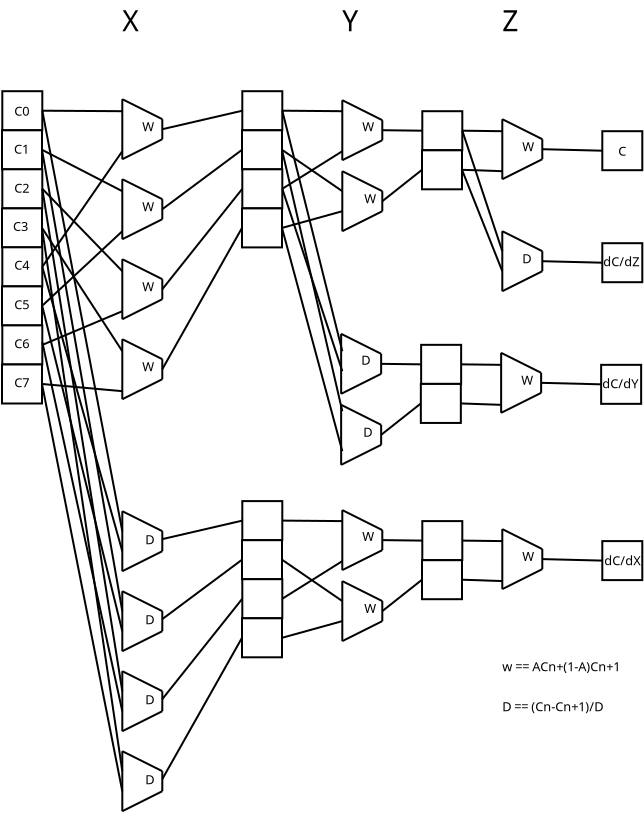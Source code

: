 <?xml version="1.0" encoding="UTF-8"?>
<dia:diagram xmlns:dia="http://www.lysator.liu.se/~alla/dia/">
  <dia:layer name="Background" visible="true" active="true">
    <dia:group>
      <dia:group>
        <dia:object type="Standard - Box" version="0" id="O0">
          <dia:attribute name="obj_pos">
            <dia:point val="8,5"/>
          </dia:attribute>
          <dia:attribute name="obj_bb">
            <dia:rectangle val="7.95,4.95;10.05,7"/>
          </dia:attribute>
          <dia:attribute name="elem_corner">
            <dia:point val="8,5"/>
          </dia:attribute>
          <dia:attribute name="elem_width">
            <dia:real val="2"/>
          </dia:attribute>
          <dia:attribute name="elem_height">
            <dia:real val="1.95"/>
          </dia:attribute>
          <dia:attribute name="show_background">
            <dia:boolean val="true"/>
          </dia:attribute>
        </dia:object>
        <dia:object type="Standard - Box" version="0" id="O1">
          <dia:attribute name="obj_pos">
            <dia:point val="7.985,6.955"/>
          </dia:attribute>
          <dia:attribute name="obj_bb">
            <dia:rectangle val="7.935,6.905;10.035,8.955"/>
          </dia:attribute>
          <dia:attribute name="elem_corner">
            <dia:point val="7.985,6.955"/>
          </dia:attribute>
          <dia:attribute name="elem_width">
            <dia:real val="2"/>
          </dia:attribute>
          <dia:attribute name="elem_height">
            <dia:real val="1.95"/>
          </dia:attribute>
          <dia:attribute name="show_background">
            <dia:boolean val="true"/>
          </dia:attribute>
        </dia:object>
      </dia:group>
      <dia:group>
        <dia:object type="Standard - Box" version="0" id="O2">
          <dia:attribute name="obj_pos">
            <dia:point val="8,8.905"/>
          </dia:attribute>
          <dia:attribute name="obj_bb">
            <dia:rectangle val="7.95,8.855;10.05,10.905"/>
          </dia:attribute>
          <dia:attribute name="elem_corner">
            <dia:point val="8,8.905"/>
          </dia:attribute>
          <dia:attribute name="elem_width">
            <dia:real val="2"/>
          </dia:attribute>
          <dia:attribute name="elem_height">
            <dia:real val="1.95"/>
          </dia:attribute>
          <dia:attribute name="show_background">
            <dia:boolean val="true"/>
          </dia:attribute>
        </dia:object>
        <dia:object type="Standard - Box" version="0" id="O3">
          <dia:attribute name="obj_pos">
            <dia:point val="7.985,10.86"/>
          </dia:attribute>
          <dia:attribute name="obj_bb">
            <dia:rectangle val="7.935,10.81;10.035,12.86"/>
          </dia:attribute>
          <dia:attribute name="elem_corner">
            <dia:point val="7.985,10.86"/>
          </dia:attribute>
          <dia:attribute name="elem_width">
            <dia:real val="2"/>
          </dia:attribute>
          <dia:attribute name="elem_height">
            <dia:real val="1.95"/>
          </dia:attribute>
          <dia:attribute name="show_background">
            <dia:boolean val="true"/>
          </dia:attribute>
        </dia:object>
      </dia:group>
    </dia:group>
    <dia:group>
      <dia:group>
        <dia:object type="Standard - Box" version="0" id="O4">
          <dia:attribute name="obj_pos">
            <dia:point val="8,12.805"/>
          </dia:attribute>
          <dia:attribute name="obj_bb">
            <dia:rectangle val="7.95,12.755;10.05,14.805"/>
          </dia:attribute>
          <dia:attribute name="elem_corner">
            <dia:point val="8,12.805"/>
          </dia:attribute>
          <dia:attribute name="elem_width">
            <dia:real val="2"/>
          </dia:attribute>
          <dia:attribute name="elem_height">
            <dia:real val="1.95"/>
          </dia:attribute>
          <dia:attribute name="show_background">
            <dia:boolean val="true"/>
          </dia:attribute>
        </dia:object>
        <dia:object type="Standard - Box" version="0" id="O5">
          <dia:attribute name="obj_pos">
            <dia:point val="7.985,14.76"/>
          </dia:attribute>
          <dia:attribute name="obj_bb">
            <dia:rectangle val="7.935,14.71;10.035,16.76"/>
          </dia:attribute>
          <dia:attribute name="elem_corner">
            <dia:point val="7.985,14.76"/>
          </dia:attribute>
          <dia:attribute name="elem_width">
            <dia:real val="2"/>
          </dia:attribute>
          <dia:attribute name="elem_height">
            <dia:real val="1.95"/>
          </dia:attribute>
          <dia:attribute name="show_background">
            <dia:boolean val="true"/>
          </dia:attribute>
        </dia:object>
      </dia:group>
      <dia:group>
        <dia:object type="Standard - Box" version="0" id="O6">
          <dia:attribute name="obj_pos">
            <dia:point val="8,16.71"/>
          </dia:attribute>
          <dia:attribute name="obj_bb">
            <dia:rectangle val="7.95,16.66;10.05,18.71"/>
          </dia:attribute>
          <dia:attribute name="elem_corner">
            <dia:point val="8,16.71"/>
          </dia:attribute>
          <dia:attribute name="elem_width">
            <dia:real val="2"/>
          </dia:attribute>
          <dia:attribute name="elem_height">
            <dia:real val="1.95"/>
          </dia:attribute>
          <dia:attribute name="show_background">
            <dia:boolean val="true"/>
          </dia:attribute>
        </dia:object>
        <dia:object type="Standard - Box" version="0" id="O7">
          <dia:attribute name="obj_pos">
            <dia:point val="7.985,18.665"/>
          </dia:attribute>
          <dia:attribute name="obj_bb">
            <dia:rectangle val="7.935,18.615;10.035,20.665"/>
          </dia:attribute>
          <dia:attribute name="elem_corner">
            <dia:point val="7.985,18.665"/>
          </dia:attribute>
          <dia:attribute name="elem_width">
            <dia:real val="2"/>
          </dia:attribute>
          <dia:attribute name="elem_height">
            <dia:real val="1.95"/>
          </dia:attribute>
          <dia:attribute name="show_background">
            <dia:boolean val="true"/>
          </dia:attribute>
        </dia:object>
      </dia:group>
    </dia:group>
    <dia:group>
      <dia:object type="Standard - Line" version="0" id="O8">
        <dia:attribute name="obj_pos">
          <dia:point val="14,5.4"/>
        </dia:attribute>
        <dia:attribute name="obj_bb">
          <dia:rectangle val="13.933,5.333;16.067,6.467"/>
        </dia:attribute>
        <dia:attribute name="conn_endpoints">
          <dia:point val="14,5.4"/>
          <dia:point val="16,6.4"/>
        </dia:attribute>
        <dia:attribute name="numcp">
          <dia:int val="1"/>
        </dia:attribute>
      </dia:object>
      <dia:object type="Standard - Line" version="0" id="O9">
        <dia:attribute name="obj_pos">
          <dia:point val="16,6.4"/>
        </dia:attribute>
        <dia:attribute name="obj_bb">
          <dia:rectangle val="15.95,6.35;16.05,7.45"/>
        </dia:attribute>
        <dia:attribute name="conn_endpoints">
          <dia:point val="16,6.4"/>
          <dia:point val="16,7.4"/>
        </dia:attribute>
        <dia:attribute name="numcp">
          <dia:int val="1"/>
        </dia:attribute>
      </dia:object>
      <dia:object type="Standard - Line" version="0" id="O10">
        <dia:attribute name="obj_pos">
          <dia:point val="16,7.4"/>
        </dia:attribute>
        <dia:attribute name="obj_bb">
          <dia:rectangle val="13.933,7.333;16.067,8.467"/>
        </dia:attribute>
        <dia:attribute name="conn_endpoints">
          <dia:point val="16,7.4"/>
          <dia:point val="14,8.4"/>
        </dia:attribute>
        <dia:attribute name="numcp">
          <dia:int val="1"/>
        </dia:attribute>
      </dia:object>
      <dia:object type="Standard - Line" version="0" id="O11">
        <dia:attribute name="obj_pos">
          <dia:point val="14,8.4"/>
        </dia:attribute>
        <dia:attribute name="obj_bb">
          <dia:rectangle val="13.95,5.35;14.05,8.45"/>
        </dia:attribute>
        <dia:attribute name="conn_endpoints">
          <dia:point val="14,8.4"/>
          <dia:point val="14,5.4"/>
        </dia:attribute>
        <dia:attribute name="numcp">
          <dia:int val="1"/>
        </dia:attribute>
      </dia:object>
    </dia:group>
    <dia:group>
      <dia:object type="Standard - Box" version="0" id="O12">
        <dia:attribute name="obj_pos">
          <dia:point val="20,5"/>
        </dia:attribute>
        <dia:attribute name="obj_bb">
          <dia:rectangle val="19.95,4.95;22.05,7"/>
        </dia:attribute>
        <dia:attribute name="elem_corner">
          <dia:point val="20,5"/>
        </dia:attribute>
        <dia:attribute name="elem_width">
          <dia:real val="2"/>
        </dia:attribute>
        <dia:attribute name="elem_height">
          <dia:real val="1.95"/>
        </dia:attribute>
        <dia:attribute name="show_background">
          <dia:boolean val="true"/>
        </dia:attribute>
      </dia:object>
      <dia:object type="Standard - Box" version="0" id="O13">
        <dia:attribute name="obj_pos">
          <dia:point val="19.985,6.955"/>
        </dia:attribute>
        <dia:attribute name="obj_bb">
          <dia:rectangle val="19.935,6.905;22.035,8.955"/>
        </dia:attribute>
        <dia:attribute name="elem_corner">
          <dia:point val="19.985,6.955"/>
        </dia:attribute>
        <dia:attribute name="elem_width">
          <dia:real val="2"/>
        </dia:attribute>
        <dia:attribute name="elem_height">
          <dia:real val="1.95"/>
        </dia:attribute>
        <dia:attribute name="show_background">
          <dia:boolean val="true"/>
        </dia:attribute>
      </dia:object>
    </dia:group>
    <dia:group>
      <dia:object type="Standard - Box" version="0" id="O14">
        <dia:attribute name="obj_pos">
          <dia:point val="20,8.905"/>
        </dia:attribute>
        <dia:attribute name="obj_bb">
          <dia:rectangle val="19.95,8.855;22.05,10.905"/>
        </dia:attribute>
        <dia:attribute name="elem_corner">
          <dia:point val="20,8.905"/>
        </dia:attribute>
        <dia:attribute name="elem_width">
          <dia:real val="2"/>
        </dia:attribute>
        <dia:attribute name="elem_height">
          <dia:real val="1.95"/>
        </dia:attribute>
        <dia:attribute name="show_background">
          <dia:boolean val="true"/>
        </dia:attribute>
      </dia:object>
      <dia:object type="Standard - Box" version="0" id="O15">
        <dia:attribute name="obj_pos">
          <dia:point val="19.985,10.86"/>
        </dia:attribute>
        <dia:attribute name="obj_bb">
          <dia:rectangle val="19.935,10.81;22.035,12.86"/>
        </dia:attribute>
        <dia:attribute name="elem_corner">
          <dia:point val="19.985,10.86"/>
        </dia:attribute>
        <dia:attribute name="elem_width">
          <dia:real val="2"/>
        </dia:attribute>
        <dia:attribute name="elem_height">
          <dia:real val="1.95"/>
        </dia:attribute>
        <dia:attribute name="show_background">
          <dia:boolean val="true"/>
        </dia:attribute>
      </dia:object>
    </dia:group>
    <dia:group>
      <dia:object type="Standard - Line" version="0" id="O16">
        <dia:attribute name="obj_pos">
          <dia:point val="14,9.4"/>
        </dia:attribute>
        <dia:attribute name="obj_bb">
          <dia:rectangle val="13.933,9.333;16.067,10.467"/>
        </dia:attribute>
        <dia:attribute name="conn_endpoints">
          <dia:point val="14,9.4"/>
          <dia:point val="16,10.4"/>
        </dia:attribute>
        <dia:attribute name="numcp">
          <dia:int val="1"/>
        </dia:attribute>
      </dia:object>
      <dia:object type="Standard - Line" version="0" id="O17">
        <dia:attribute name="obj_pos">
          <dia:point val="16,10.4"/>
        </dia:attribute>
        <dia:attribute name="obj_bb">
          <dia:rectangle val="15.95,10.35;16.05,11.45"/>
        </dia:attribute>
        <dia:attribute name="conn_endpoints">
          <dia:point val="16,10.4"/>
          <dia:point val="16,11.4"/>
        </dia:attribute>
        <dia:attribute name="numcp">
          <dia:int val="1"/>
        </dia:attribute>
      </dia:object>
      <dia:object type="Standard - Line" version="0" id="O18">
        <dia:attribute name="obj_pos">
          <dia:point val="16,11.4"/>
        </dia:attribute>
        <dia:attribute name="obj_bb">
          <dia:rectangle val="13.933,11.333;16.067,12.467"/>
        </dia:attribute>
        <dia:attribute name="conn_endpoints">
          <dia:point val="16,11.4"/>
          <dia:point val="14,12.4"/>
        </dia:attribute>
        <dia:attribute name="numcp">
          <dia:int val="1"/>
        </dia:attribute>
      </dia:object>
      <dia:object type="Standard - Line" version="0" id="O19">
        <dia:attribute name="obj_pos">
          <dia:point val="14,12.4"/>
        </dia:attribute>
        <dia:attribute name="obj_bb">
          <dia:rectangle val="13.95,9.35;14.05,12.45"/>
        </dia:attribute>
        <dia:attribute name="conn_endpoints">
          <dia:point val="14,12.4"/>
          <dia:point val="14,9.4"/>
        </dia:attribute>
        <dia:attribute name="numcp">
          <dia:int val="1"/>
        </dia:attribute>
      </dia:object>
    </dia:group>
    <dia:group>
      <dia:object type="Standard - Line" version="0" id="O20">
        <dia:attribute name="obj_pos">
          <dia:point val="14,13.4"/>
        </dia:attribute>
        <dia:attribute name="obj_bb">
          <dia:rectangle val="13.933,13.333;16.067,14.467"/>
        </dia:attribute>
        <dia:attribute name="conn_endpoints">
          <dia:point val="14,13.4"/>
          <dia:point val="16,14.4"/>
        </dia:attribute>
        <dia:attribute name="numcp">
          <dia:int val="1"/>
        </dia:attribute>
      </dia:object>
      <dia:object type="Standard - Line" version="0" id="O21">
        <dia:attribute name="obj_pos">
          <dia:point val="16,14.4"/>
        </dia:attribute>
        <dia:attribute name="obj_bb">
          <dia:rectangle val="15.95,14.35;16.05,15.45"/>
        </dia:attribute>
        <dia:attribute name="conn_endpoints">
          <dia:point val="16,14.4"/>
          <dia:point val="16,15.4"/>
        </dia:attribute>
        <dia:attribute name="numcp">
          <dia:int val="1"/>
        </dia:attribute>
      </dia:object>
      <dia:object type="Standard - Line" version="0" id="O22">
        <dia:attribute name="obj_pos">
          <dia:point val="16,15.4"/>
        </dia:attribute>
        <dia:attribute name="obj_bb">
          <dia:rectangle val="13.933,15.333;16.067,16.467"/>
        </dia:attribute>
        <dia:attribute name="conn_endpoints">
          <dia:point val="16,15.4"/>
          <dia:point val="14,16.4"/>
        </dia:attribute>
        <dia:attribute name="numcp">
          <dia:int val="1"/>
        </dia:attribute>
      </dia:object>
      <dia:object type="Standard - Line" version="0" id="O23">
        <dia:attribute name="obj_pos">
          <dia:point val="14,16.4"/>
        </dia:attribute>
        <dia:attribute name="obj_bb">
          <dia:rectangle val="13.95,13.35;14.05,16.45"/>
        </dia:attribute>
        <dia:attribute name="conn_endpoints">
          <dia:point val="14,16.4"/>
          <dia:point val="14,13.4"/>
        </dia:attribute>
        <dia:attribute name="numcp">
          <dia:int val="1"/>
        </dia:attribute>
      </dia:object>
    </dia:group>
    <dia:group>
      <dia:object type="Standard - Line" version="0" id="O24">
        <dia:attribute name="obj_pos">
          <dia:point val="14,17.4"/>
        </dia:attribute>
        <dia:attribute name="obj_bb">
          <dia:rectangle val="13.933,17.333;16.067,18.467"/>
        </dia:attribute>
        <dia:attribute name="conn_endpoints">
          <dia:point val="14,17.4"/>
          <dia:point val="16,18.4"/>
        </dia:attribute>
        <dia:attribute name="numcp">
          <dia:int val="1"/>
        </dia:attribute>
      </dia:object>
      <dia:object type="Standard - Line" version="0" id="O25">
        <dia:attribute name="obj_pos">
          <dia:point val="16,18.4"/>
        </dia:attribute>
        <dia:attribute name="obj_bb">
          <dia:rectangle val="15.95,18.35;16.05,19.45"/>
        </dia:attribute>
        <dia:attribute name="conn_endpoints">
          <dia:point val="16,18.4"/>
          <dia:point val="16,19.4"/>
        </dia:attribute>
        <dia:attribute name="numcp">
          <dia:int val="1"/>
        </dia:attribute>
      </dia:object>
      <dia:object type="Standard - Line" version="0" id="O26">
        <dia:attribute name="obj_pos">
          <dia:point val="16,19.4"/>
        </dia:attribute>
        <dia:attribute name="obj_bb">
          <dia:rectangle val="13.933,19.333;16.067,20.467"/>
        </dia:attribute>
        <dia:attribute name="conn_endpoints">
          <dia:point val="16,19.4"/>
          <dia:point val="14,20.4"/>
        </dia:attribute>
        <dia:attribute name="numcp">
          <dia:int val="1"/>
        </dia:attribute>
      </dia:object>
      <dia:object type="Standard - Line" version="0" id="O27">
        <dia:attribute name="obj_pos">
          <dia:point val="14,20.4"/>
        </dia:attribute>
        <dia:attribute name="obj_bb">
          <dia:rectangle val="13.95,17.35;14.05,20.45"/>
        </dia:attribute>
        <dia:attribute name="conn_endpoints">
          <dia:point val="14,20.4"/>
          <dia:point val="14,17.4"/>
        </dia:attribute>
        <dia:attribute name="numcp">
          <dia:int val="1"/>
        </dia:attribute>
      </dia:object>
    </dia:group>
    <dia:object type="Standard - Line" version="0" id="O28">
      <dia:attribute name="obj_pos">
        <dia:point val="10,5.975"/>
      </dia:attribute>
      <dia:attribute name="obj_bb">
        <dia:rectangle val="9.95,5.925;14.05,6.05"/>
      </dia:attribute>
      <dia:attribute name="conn_endpoints">
        <dia:point val="10,5.975"/>
        <dia:point val="14,6"/>
      </dia:attribute>
      <dia:attribute name="numcp">
        <dia:int val="1"/>
      </dia:attribute>
      <dia:connections>
        <dia:connection handle="0" to="O0" connection="4"/>
      </dia:connections>
    </dia:object>
    <dia:object type="Standard - Line" version="0" id="O29">
      <dia:attribute name="obj_pos">
        <dia:point val="10,13.78"/>
      </dia:attribute>
      <dia:attribute name="obj_bb">
        <dia:rectangle val="9.93,7.93;14.07,13.85"/>
      </dia:attribute>
      <dia:attribute name="conn_endpoints">
        <dia:point val="10,13.78"/>
        <dia:point val="14,8"/>
      </dia:attribute>
      <dia:attribute name="numcp">
        <dia:int val="1"/>
      </dia:attribute>
      <dia:connections>
        <dia:connection handle="0" to="O4" connection="4"/>
      </dia:connections>
    </dia:object>
    <dia:object type="Standard - Line" version="0" id="O30">
      <dia:attribute name="obj_pos">
        <dia:point val="9.985,7.93"/>
      </dia:attribute>
      <dia:attribute name="obj_bb">
        <dia:rectangle val="9.918,7.863;14.067,10.067"/>
      </dia:attribute>
      <dia:attribute name="conn_endpoints">
        <dia:point val="9.985,7.93"/>
        <dia:point val="14,10"/>
      </dia:attribute>
      <dia:attribute name="numcp">
        <dia:int val="1"/>
      </dia:attribute>
      <dia:connections>
        <dia:connection handle="0" to="O1" connection="4"/>
      </dia:connections>
    </dia:object>
    <dia:object type="Standard - Line" version="0" id="O31">
      <dia:attribute name="obj_pos">
        <dia:point val="9.985,15.735"/>
      </dia:attribute>
      <dia:attribute name="obj_bb">
        <dia:rectangle val="9.914,11.929;14.071,15.806"/>
      </dia:attribute>
      <dia:attribute name="conn_endpoints">
        <dia:point val="9.985,15.735"/>
        <dia:point val="14,12"/>
      </dia:attribute>
      <dia:attribute name="numcp">
        <dia:int val="1"/>
      </dia:attribute>
      <dia:connections>
        <dia:connection handle="0" to="O5" connection="4"/>
      </dia:connections>
    </dia:object>
    <dia:object type="Standard - Line" version="0" id="O32">
      <dia:attribute name="obj_pos">
        <dia:point val="10,9.88"/>
      </dia:attribute>
      <dia:attribute name="obj_bb">
        <dia:rectangle val="9.929,9.809;14.071,14.071"/>
      </dia:attribute>
      <dia:attribute name="conn_endpoints">
        <dia:point val="10,9.88"/>
        <dia:point val="14,14"/>
      </dia:attribute>
      <dia:attribute name="numcp">
        <dia:int val="1"/>
      </dia:attribute>
      <dia:connections>
        <dia:connection handle="0" to="O2" connection="4"/>
      </dia:connections>
    </dia:object>
    <dia:object type="Standard - Line" version="0" id="O33">
      <dia:attribute name="obj_pos">
        <dia:point val="10,17.685"/>
      </dia:attribute>
      <dia:attribute name="obj_bb">
        <dia:rectangle val="9.935,15.934;14.066,17.75"/>
      </dia:attribute>
      <dia:attribute name="conn_endpoints">
        <dia:point val="10,17.685"/>
        <dia:point val="14,16"/>
      </dia:attribute>
      <dia:attribute name="numcp">
        <dia:int val="1"/>
      </dia:attribute>
      <dia:connections>
        <dia:connection handle="0" to="O6" connection="4"/>
      </dia:connections>
    </dia:object>
    <dia:object type="Standard - Line" version="0" id="O34">
      <dia:attribute name="obj_pos">
        <dia:point val="9.985,11.835"/>
      </dia:attribute>
      <dia:attribute name="obj_bb">
        <dia:rectangle val="9.916,11.766;14.069,18.069"/>
      </dia:attribute>
      <dia:attribute name="conn_endpoints">
        <dia:point val="9.985,11.835"/>
        <dia:point val="14,18"/>
      </dia:attribute>
      <dia:attribute name="numcp">
        <dia:int val="1"/>
      </dia:attribute>
      <dia:connections>
        <dia:connection handle="0" to="O3" connection="4"/>
      </dia:connections>
    </dia:object>
    <dia:object type="Standard - Line" version="0" id="O35">
      <dia:attribute name="obj_pos">
        <dia:point val="9.985,19.64"/>
      </dia:attribute>
      <dia:attribute name="obj_bb">
        <dia:rectangle val="9.931,19.586;14.054,20.054"/>
      </dia:attribute>
      <dia:attribute name="conn_endpoints">
        <dia:point val="9.985,19.64"/>
        <dia:point val="14,20"/>
      </dia:attribute>
      <dia:attribute name="numcp">
        <dia:int val="1"/>
      </dia:attribute>
      <dia:connections>
        <dia:connection handle="0" to="O7" connection="4"/>
      </dia:connections>
    </dia:object>
    <dia:object type="Standard - Line" version="0" id="O36">
      <dia:attribute name="obj_pos">
        <dia:point val="16,6.9"/>
      </dia:attribute>
      <dia:attribute name="obj_bb">
        <dia:rectangle val="15.94,5.915;20.06,6.96"/>
      </dia:attribute>
      <dia:attribute name="conn_endpoints">
        <dia:point val="16,6.9"/>
        <dia:point val="20,5.975"/>
      </dia:attribute>
      <dia:attribute name="numcp">
        <dia:int val="1"/>
      </dia:attribute>
      <dia:connections>
        <dia:connection handle="0" to="O9" connection="0"/>
        <dia:connection handle="1" to="O12" connection="3"/>
      </dia:connections>
    </dia:object>
    <dia:object type="Standard - Line" version="0" id="O37">
      <dia:attribute name="obj_pos">
        <dia:point val="16,10.9"/>
      </dia:attribute>
      <dia:attribute name="obj_bb">
        <dia:rectangle val="15.93,7.86;20.055,10.97"/>
      </dia:attribute>
      <dia:attribute name="conn_endpoints">
        <dia:point val="16,10.9"/>
        <dia:point val="19.985,7.93"/>
      </dia:attribute>
      <dia:attribute name="numcp">
        <dia:int val="1"/>
      </dia:attribute>
      <dia:connections>
        <dia:connection handle="0" to="O17" connection="0"/>
        <dia:connection handle="1" to="O13" connection="3"/>
      </dia:connections>
    </dia:object>
    <dia:object type="Standard - Line" version="0" id="O38">
      <dia:attribute name="obj_pos">
        <dia:point val="16,14.9"/>
      </dia:attribute>
      <dia:attribute name="obj_bb">
        <dia:rectangle val="15.93,9.81;20.07,14.97"/>
      </dia:attribute>
      <dia:attribute name="conn_endpoints">
        <dia:point val="16,14.9"/>
        <dia:point val="20,9.88"/>
      </dia:attribute>
      <dia:attribute name="numcp">
        <dia:int val="1"/>
      </dia:attribute>
      <dia:connections>
        <dia:connection handle="0" to="O21" connection="0"/>
        <dia:connection handle="1" to="O14" connection="3"/>
      </dia:connections>
    </dia:object>
    <dia:object type="Standard - Line" version="0" id="O39">
      <dia:attribute name="obj_pos">
        <dia:point val="16,18.9"/>
      </dia:attribute>
      <dia:attribute name="obj_bb">
        <dia:rectangle val="15.932,11.767;20.053,18.968"/>
      </dia:attribute>
      <dia:attribute name="conn_endpoints">
        <dia:point val="16,18.9"/>
        <dia:point val="19.985,11.835"/>
      </dia:attribute>
      <dia:attribute name="numcp">
        <dia:int val="1"/>
      </dia:attribute>
      <dia:connections>
        <dia:connection handle="0" to="O25" connection="0"/>
        <dia:connection handle="1" to="O15" connection="3"/>
      </dia:connections>
    </dia:object>
    <dia:group>
      <dia:object type="Standard - Line" version="0" id="O40">
        <dia:attribute name="obj_pos">
          <dia:point val="25,5.45"/>
        </dia:attribute>
        <dia:attribute name="obj_bb">
          <dia:rectangle val="24.933,5.383;27.067,6.517"/>
        </dia:attribute>
        <dia:attribute name="conn_endpoints">
          <dia:point val="25,5.45"/>
          <dia:point val="27,6.45"/>
        </dia:attribute>
        <dia:attribute name="numcp">
          <dia:int val="1"/>
        </dia:attribute>
      </dia:object>
      <dia:object type="Standard - Line" version="0" id="O41">
        <dia:attribute name="obj_pos">
          <dia:point val="27,6.45"/>
        </dia:attribute>
        <dia:attribute name="obj_bb">
          <dia:rectangle val="26.95,6.4;27.05,7.5"/>
        </dia:attribute>
        <dia:attribute name="conn_endpoints">
          <dia:point val="27,6.45"/>
          <dia:point val="27,7.45"/>
        </dia:attribute>
        <dia:attribute name="numcp">
          <dia:int val="1"/>
        </dia:attribute>
      </dia:object>
      <dia:object type="Standard - Line" version="0" id="O42">
        <dia:attribute name="obj_pos">
          <dia:point val="27,7.45"/>
        </dia:attribute>
        <dia:attribute name="obj_bb">
          <dia:rectangle val="24.933,7.383;27.067,8.517"/>
        </dia:attribute>
        <dia:attribute name="conn_endpoints">
          <dia:point val="27,7.45"/>
          <dia:point val="25,8.45"/>
        </dia:attribute>
        <dia:attribute name="numcp">
          <dia:int val="1"/>
        </dia:attribute>
      </dia:object>
      <dia:object type="Standard - Line" version="0" id="O43">
        <dia:attribute name="obj_pos">
          <dia:point val="25,8.45"/>
        </dia:attribute>
        <dia:attribute name="obj_bb">
          <dia:rectangle val="24.95,5.4;25.05,8.5"/>
        </dia:attribute>
        <dia:attribute name="conn_endpoints">
          <dia:point val="25,8.45"/>
          <dia:point val="25,5.45"/>
        </dia:attribute>
        <dia:attribute name="numcp">
          <dia:int val="1"/>
        </dia:attribute>
      </dia:object>
    </dia:group>
    <dia:group>
      <dia:object type="Standard - Line" version="0" id="O44">
        <dia:attribute name="obj_pos">
          <dia:point val="25,9"/>
        </dia:attribute>
        <dia:attribute name="obj_bb">
          <dia:rectangle val="24.933,8.933;27.067,10.067"/>
        </dia:attribute>
        <dia:attribute name="conn_endpoints">
          <dia:point val="25,9"/>
          <dia:point val="27,10"/>
        </dia:attribute>
        <dia:attribute name="numcp">
          <dia:int val="1"/>
        </dia:attribute>
      </dia:object>
      <dia:object type="Standard - Line" version="0" id="O45">
        <dia:attribute name="obj_pos">
          <dia:point val="27,10"/>
        </dia:attribute>
        <dia:attribute name="obj_bb">
          <dia:rectangle val="26.95,9.95;27.05,11.05"/>
        </dia:attribute>
        <dia:attribute name="conn_endpoints">
          <dia:point val="27,10"/>
          <dia:point val="27,11"/>
        </dia:attribute>
        <dia:attribute name="numcp">
          <dia:int val="1"/>
        </dia:attribute>
      </dia:object>
      <dia:object type="Standard - Line" version="0" id="O46">
        <dia:attribute name="obj_pos">
          <dia:point val="27,11"/>
        </dia:attribute>
        <dia:attribute name="obj_bb">
          <dia:rectangle val="24.933,10.933;27.067,12.067"/>
        </dia:attribute>
        <dia:attribute name="conn_endpoints">
          <dia:point val="27,11"/>
          <dia:point val="25,12"/>
        </dia:attribute>
        <dia:attribute name="numcp">
          <dia:int val="1"/>
        </dia:attribute>
      </dia:object>
      <dia:object type="Standard - Line" version="0" id="O47">
        <dia:attribute name="obj_pos">
          <dia:point val="25,12"/>
        </dia:attribute>
        <dia:attribute name="obj_bb">
          <dia:rectangle val="24.95,8.95;25.05,12.05"/>
        </dia:attribute>
        <dia:attribute name="conn_endpoints">
          <dia:point val="25,12"/>
          <dia:point val="25,9"/>
        </dia:attribute>
        <dia:attribute name="numcp">
          <dia:int val="1"/>
        </dia:attribute>
      </dia:object>
    </dia:group>
    <dia:object type="Standard - Line" version="0" id="O48">
      <dia:attribute name="obj_pos">
        <dia:point val="22,5.975"/>
      </dia:attribute>
      <dia:attribute name="obj_bb">
        <dia:rectangle val="21.95,5.925;25.05,6.05"/>
      </dia:attribute>
      <dia:attribute name="conn_endpoints">
        <dia:point val="22,5.975"/>
        <dia:point val="25,6"/>
      </dia:attribute>
      <dia:attribute name="numcp">
        <dia:int val="1"/>
      </dia:attribute>
      <dia:connections>
        <dia:connection handle="0" to="O12" connection="4"/>
      </dia:connections>
    </dia:object>
    <dia:object type="Standard - Line" version="0" id="O49">
      <dia:attribute name="obj_pos">
        <dia:point val="22,9.88"/>
      </dia:attribute>
      <dia:attribute name="obj_bb">
        <dia:rectangle val="21.931,7.931;25.069,9.949"/>
      </dia:attribute>
      <dia:attribute name="conn_endpoints">
        <dia:point val="22,9.88"/>
        <dia:point val="25,8"/>
      </dia:attribute>
      <dia:attribute name="numcp">
        <dia:int val="1"/>
      </dia:attribute>
      <dia:connections>
        <dia:connection handle="0" to="O14" connection="4"/>
      </dia:connections>
    </dia:object>
    <dia:object type="Standard - Line" version="0" id="O50">
      <dia:attribute name="obj_pos">
        <dia:point val="21.985,7.93"/>
      </dia:attribute>
      <dia:attribute name="obj_bb">
        <dia:rectangle val="21.916,7.86;25.07,10.069"/>
      </dia:attribute>
      <dia:attribute name="conn_endpoints">
        <dia:point val="21.985,7.93"/>
        <dia:point val="25,10"/>
      </dia:attribute>
      <dia:attribute name="numcp">
        <dia:int val="1"/>
      </dia:attribute>
      <dia:connections>
        <dia:connection handle="0" to="O13" connection="4"/>
      </dia:connections>
    </dia:object>
    <dia:object type="Standard - Line" version="0" id="O51">
      <dia:attribute name="obj_pos">
        <dia:point val="21.985,11.835"/>
      </dia:attribute>
      <dia:attribute name="obj_bb">
        <dia:rectangle val="21.924,10.938;25.061,11.896"/>
      </dia:attribute>
      <dia:attribute name="conn_endpoints">
        <dia:point val="21.985,11.835"/>
        <dia:point val="25,11"/>
      </dia:attribute>
      <dia:attribute name="numcp">
        <dia:int val="1"/>
      </dia:attribute>
      <dia:connections>
        <dia:connection handle="0" to="O15" connection="4"/>
      </dia:connections>
    </dia:object>
    <dia:object type="Standard - Box" version="0" id="O52">
      <dia:attribute name="obj_pos">
        <dia:point val="29,6"/>
      </dia:attribute>
      <dia:attribute name="obj_bb">
        <dia:rectangle val="28.95,5.95;31.05,8"/>
      </dia:attribute>
      <dia:attribute name="elem_corner">
        <dia:point val="29,6"/>
      </dia:attribute>
      <dia:attribute name="elem_width">
        <dia:real val="2"/>
      </dia:attribute>
      <dia:attribute name="elem_height">
        <dia:real val="1.95"/>
      </dia:attribute>
      <dia:attribute name="show_background">
        <dia:boolean val="true"/>
      </dia:attribute>
    </dia:object>
    <dia:object type="Standard - Box" version="0" id="O53">
      <dia:attribute name="obj_pos">
        <dia:point val="28.985,7.955"/>
      </dia:attribute>
      <dia:attribute name="obj_bb">
        <dia:rectangle val="28.935,7.905;31.035,9.955"/>
      </dia:attribute>
      <dia:attribute name="elem_corner">
        <dia:point val="28.985,7.955"/>
      </dia:attribute>
      <dia:attribute name="elem_width">
        <dia:real val="2"/>
      </dia:attribute>
      <dia:attribute name="elem_height">
        <dia:real val="1.95"/>
      </dia:attribute>
      <dia:attribute name="show_background">
        <dia:boolean val="true"/>
      </dia:attribute>
    </dia:object>
    <dia:object type="Standard - Line" version="0" id="O54">
      <dia:attribute name="obj_pos">
        <dia:point val="27,6.95"/>
      </dia:attribute>
      <dia:attribute name="obj_bb">
        <dia:rectangle val="26.949,6.899;29.051,7.026"/>
      </dia:attribute>
      <dia:attribute name="conn_endpoints">
        <dia:point val="27,6.95"/>
        <dia:point val="29,6.975"/>
      </dia:attribute>
      <dia:attribute name="numcp">
        <dia:int val="1"/>
      </dia:attribute>
      <dia:connections>
        <dia:connection handle="0" to="O41" connection="0"/>
        <dia:connection handle="1" to="O52" connection="3"/>
      </dia:connections>
    </dia:object>
    <dia:object type="Standard - Line" version="0" id="O55">
      <dia:attribute name="obj_pos">
        <dia:point val="27,10.5"/>
      </dia:attribute>
      <dia:attribute name="obj_bb">
        <dia:rectangle val="26.93,8.86;29.055,10.57"/>
      </dia:attribute>
      <dia:attribute name="conn_endpoints">
        <dia:point val="27,10.5"/>
        <dia:point val="28.985,8.93"/>
      </dia:attribute>
      <dia:attribute name="numcp">
        <dia:int val="1"/>
      </dia:attribute>
      <dia:connections>
        <dia:connection handle="0" to="O45" connection="0"/>
        <dia:connection handle="1" to="O53" connection="3"/>
      </dia:connections>
    </dia:object>
    <dia:group>
      <dia:object type="Standard - Line" version="0" id="O56">
        <dia:attribute name="obj_pos">
          <dia:point val="33,6.4"/>
        </dia:attribute>
        <dia:attribute name="obj_bb">
          <dia:rectangle val="32.933,6.333;35.067,7.467"/>
        </dia:attribute>
        <dia:attribute name="conn_endpoints">
          <dia:point val="33,6.4"/>
          <dia:point val="35,7.4"/>
        </dia:attribute>
        <dia:attribute name="numcp">
          <dia:int val="1"/>
        </dia:attribute>
      </dia:object>
      <dia:object type="Standard - Line" version="0" id="O57">
        <dia:attribute name="obj_pos">
          <dia:point val="35,7.4"/>
        </dia:attribute>
        <dia:attribute name="obj_bb">
          <dia:rectangle val="34.95,7.35;35.05,8.45"/>
        </dia:attribute>
        <dia:attribute name="conn_endpoints">
          <dia:point val="35,7.4"/>
          <dia:point val="35,8.4"/>
        </dia:attribute>
        <dia:attribute name="numcp">
          <dia:int val="1"/>
        </dia:attribute>
      </dia:object>
      <dia:object type="Standard - Line" version="0" id="O58">
        <dia:attribute name="obj_pos">
          <dia:point val="35,8.4"/>
        </dia:attribute>
        <dia:attribute name="obj_bb">
          <dia:rectangle val="32.933,8.333;35.067,9.467"/>
        </dia:attribute>
        <dia:attribute name="conn_endpoints">
          <dia:point val="35,8.4"/>
          <dia:point val="33,9.4"/>
        </dia:attribute>
        <dia:attribute name="numcp">
          <dia:int val="1"/>
        </dia:attribute>
      </dia:object>
      <dia:object type="Standard - Line" version="0" id="O59">
        <dia:attribute name="obj_pos">
          <dia:point val="33,9.4"/>
        </dia:attribute>
        <dia:attribute name="obj_bb">
          <dia:rectangle val="32.95,6.35;33.05,9.45"/>
        </dia:attribute>
        <dia:attribute name="conn_endpoints">
          <dia:point val="33,9.4"/>
          <dia:point val="33,6.4"/>
        </dia:attribute>
        <dia:attribute name="numcp">
          <dia:int val="1"/>
        </dia:attribute>
      </dia:object>
    </dia:group>
    <dia:object type="Standard - Line" version="0" id="O60">
      <dia:attribute name="obj_pos">
        <dia:point val="31,6.975"/>
      </dia:attribute>
      <dia:attribute name="obj_bb">
        <dia:rectangle val="30.949,6.924;33.051,7.051"/>
      </dia:attribute>
      <dia:attribute name="conn_endpoints">
        <dia:point val="31,6.975"/>
        <dia:point val="33,7"/>
      </dia:attribute>
      <dia:attribute name="numcp">
        <dia:int val="1"/>
      </dia:attribute>
      <dia:connections>
        <dia:connection handle="0" to="O52" connection="4"/>
      </dia:connections>
    </dia:object>
    <dia:object type="Standard - Line" version="0" id="O61">
      <dia:attribute name="obj_pos">
        <dia:point val="30.985,8.93"/>
      </dia:attribute>
      <dia:attribute name="obj_bb">
        <dia:rectangle val="30.933,8.878;33.052,9.052"/>
      </dia:attribute>
      <dia:attribute name="conn_endpoints">
        <dia:point val="30.985,8.93"/>
        <dia:point val="33,9"/>
      </dia:attribute>
      <dia:attribute name="numcp">
        <dia:int val="1"/>
      </dia:attribute>
      <dia:connections>
        <dia:connection handle="0" to="O53" connection="4"/>
      </dia:connections>
    </dia:object>
    <dia:object type="Standard - Box" version="0" id="O62">
      <dia:attribute name="obj_pos">
        <dia:point val="38,7"/>
      </dia:attribute>
      <dia:attribute name="obj_bb">
        <dia:rectangle val="37.95,6.95;40.05,9"/>
      </dia:attribute>
      <dia:attribute name="elem_corner">
        <dia:point val="38,7"/>
      </dia:attribute>
      <dia:attribute name="elem_width">
        <dia:real val="2"/>
      </dia:attribute>
      <dia:attribute name="elem_height">
        <dia:real val="1.95"/>
      </dia:attribute>
      <dia:attribute name="show_background">
        <dia:boolean val="true"/>
      </dia:attribute>
    </dia:object>
    <dia:object type="Standard - Line" version="0" id="O63">
      <dia:attribute name="obj_pos">
        <dia:point val="35,7.9"/>
      </dia:attribute>
      <dia:attribute name="obj_bb">
        <dia:rectangle val="34.949,7.849;38.051,8.026"/>
      </dia:attribute>
      <dia:attribute name="conn_endpoints">
        <dia:point val="35,7.9"/>
        <dia:point val="38,7.975"/>
      </dia:attribute>
      <dia:attribute name="numcp">
        <dia:int val="1"/>
      </dia:attribute>
      <dia:connections>
        <dia:connection handle="0" to="O57" connection="0"/>
        <dia:connection handle="1" to="O62" connection="3"/>
      </dia:connections>
    </dia:object>
    <dia:object type="Standard - Text" version="1" id="O64">
      <dia:attribute name="obj_pos">
        <dia:point val="15,7"/>
      </dia:attribute>
      <dia:attribute name="obj_bb">
        <dia:rectangle val="15,6.405;15.633,7.152"/>
      </dia:attribute>
      <dia:attribute name="text">
        <dia:composite type="text">
          <dia:attribute name="string">
            <dia:string>#W#</dia:string>
          </dia:attribute>
          <dia:attribute name="font">
            <dia:font family="sans" style="0" name="Helvetica"/>
          </dia:attribute>
          <dia:attribute name="height">
            <dia:real val="0.8"/>
          </dia:attribute>
          <dia:attribute name="pos">
            <dia:point val="15,7"/>
          </dia:attribute>
          <dia:attribute name="color">
            <dia:color val="#000000"/>
          </dia:attribute>
          <dia:attribute name="alignment">
            <dia:enum val="0"/>
          </dia:attribute>
        </dia:composite>
      </dia:attribute>
      <dia:attribute name="valign">
        <dia:enum val="3"/>
      </dia:attribute>
    </dia:object>
    <dia:object type="Standard - Text" version="1" id="O65">
      <dia:attribute name="obj_pos">
        <dia:point val="15,11"/>
      </dia:attribute>
      <dia:attribute name="obj_bb">
        <dia:rectangle val="14.981,10.386;15.633,11.19"/>
      </dia:attribute>
      <dia:attribute name="text">
        <dia:composite type="text">
          <dia:attribute name="string">
            <dia:string>#W#</dia:string>
          </dia:attribute>
          <dia:attribute name="font">
            <dia:font family="sans" style="0" name="Helvetica"/>
          </dia:attribute>
          <dia:attribute name="height">
            <dia:real val="0.8"/>
          </dia:attribute>
          <dia:attribute name="pos">
            <dia:point val="15,11"/>
          </dia:attribute>
          <dia:attribute name="color">
            <dia:color val="#000000"/>
          </dia:attribute>
          <dia:attribute name="alignment">
            <dia:enum val="0"/>
          </dia:attribute>
        </dia:composite>
      </dia:attribute>
      <dia:attribute name="valign">
        <dia:enum val="3"/>
      </dia:attribute>
    </dia:object>
    <dia:object type="Standard - Text" version="1" id="O66">
      <dia:attribute name="obj_pos">
        <dia:point val="15,15"/>
      </dia:attribute>
      <dia:attribute name="obj_bb">
        <dia:rectangle val="14.981,14.386;15.633,15.19"/>
      </dia:attribute>
      <dia:attribute name="text">
        <dia:composite type="text">
          <dia:attribute name="string">
            <dia:string>#W#</dia:string>
          </dia:attribute>
          <dia:attribute name="font">
            <dia:font family="sans" style="0" name="Helvetica"/>
          </dia:attribute>
          <dia:attribute name="height">
            <dia:real val="0.8"/>
          </dia:attribute>
          <dia:attribute name="pos">
            <dia:point val="15,15"/>
          </dia:attribute>
          <dia:attribute name="color">
            <dia:color val="#000000"/>
          </dia:attribute>
          <dia:attribute name="alignment">
            <dia:enum val="0"/>
          </dia:attribute>
        </dia:composite>
      </dia:attribute>
      <dia:attribute name="valign">
        <dia:enum val="3"/>
      </dia:attribute>
    </dia:object>
    <dia:object type="Standard - Text" version="1" id="O67">
      <dia:attribute name="obj_pos">
        <dia:point val="15,19"/>
      </dia:attribute>
      <dia:attribute name="obj_bb">
        <dia:rectangle val="14.981,18.386;15.633,19.19"/>
      </dia:attribute>
      <dia:attribute name="text">
        <dia:composite type="text">
          <dia:attribute name="string">
            <dia:string>#W#</dia:string>
          </dia:attribute>
          <dia:attribute name="font">
            <dia:font family="sans" style="0" name="Helvetica"/>
          </dia:attribute>
          <dia:attribute name="height">
            <dia:real val="0.8"/>
          </dia:attribute>
          <dia:attribute name="pos">
            <dia:point val="15,19"/>
          </dia:attribute>
          <dia:attribute name="color">
            <dia:color val="#000000"/>
          </dia:attribute>
          <dia:attribute name="alignment">
            <dia:enum val="0"/>
          </dia:attribute>
        </dia:composite>
      </dia:attribute>
      <dia:attribute name="valign">
        <dia:enum val="3"/>
      </dia:attribute>
    </dia:object>
    <dia:object type="Standard - Text" version="1" id="O68">
      <dia:attribute name="obj_pos">
        <dia:point val="26,7"/>
      </dia:attribute>
      <dia:attribute name="obj_bb">
        <dia:rectangle val="25.981,6.386;26.633,7.19"/>
      </dia:attribute>
      <dia:attribute name="text">
        <dia:composite type="text">
          <dia:attribute name="string">
            <dia:string>#W#</dia:string>
          </dia:attribute>
          <dia:attribute name="font">
            <dia:font family="sans" style="0" name="Helvetica"/>
          </dia:attribute>
          <dia:attribute name="height">
            <dia:real val="0.8"/>
          </dia:attribute>
          <dia:attribute name="pos">
            <dia:point val="26,7"/>
          </dia:attribute>
          <dia:attribute name="color">
            <dia:color val="#000000"/>
          </dia:attribute>
          <dia:attribute name="alignment">
            <dia:enum val="0"/>
          </dia:attribute>
        </dia:composite>
      </dia:attribute>
      <dia:attribute name="valign">
        <dia:enum val="3"/>
      </dia:attribute>
    </dia:object>
    <dia:object type="Standard - Text" version="1" id="O69">
      <dia:attribute name="obj_pos">
        <dia:point val="26.1,10.6"/>
      </dia:attribute>
      <dia:attribute name="obj_bb">
        <dia:rectangle val="26.1,10.005;26.733,10.752"/>
      </dia:attribute>
      <dia:attribute name="text">
        <dia:composite type="text">
          <dia:attribute name="string">
            <dia:string>#W#</dia:string>
          </dia:attribute>
          <dia:attribute name="font">
            <dia:font family="sans" style="0" name="Helvetica"/>
          </dia:attribute>
          <dia:attribute name="height">
            <dia:real val="0.8"/>
          </dia:attribute>
          <dia:attribute name="pos">
            <dia:point val="26.1,10.6"/>
          </dia:attribute>
          <dia:attribute name="color">
            <dia:color val="#000000"/>
          </dia:attribute>
          <dia:attribute name="alignment">
            <dia:enum val="0"/>
          </dia:attribute>
        </dia:composite>
      </dia:attribute>
      <dia:attribute name="valign">
        <dia:enum val="3"/>
      </dia:attribute>
    </dia:object>
    <dia:object type="Standard - Text" version="1" id="O70">
      <dia:attribute name="obj_pos">
        <dia:point val="34,8"/>
      </dia:attribute>
      <dia:attribute name="obj_bb">
        <dia:rectangle val="33.981,7.386;34.633,8.19"/>
      </dia:attribute>
      <dia:attribute name="text">
        <dia:composite type="text">
          <dia:attribute name="string">
            <dia:string>#W#</dia:string>
          </dia:attribute>
          <dia:attribute name="font">
            <dia:font family="sans" style="0" name="Helvetica"/>
          </dia:attribute>
          <dia:attribute name="height">
            <dia:real val="0.8"/>
          </dia:attribute>
          <dia:attribute name="pos">
            <dia:point val="34,8"/>
          </dia:attribute>
          <dia:attribute name="color">
            <dia:color val="#000000"/>
          </dia:attribute>
          <dia:attribute name="alignment">
            <dia:enum val="0"/>
          </dia:attribute>
        </dia:composite>
      </dia:attribute>
      <dia:attribute name="valign">
        <dia:enum val="3"/>
      </dia:attribute>
    </dia:object>
    <dia:group>
      <dia:group>
        <dia:object type="Standard - Line" version="0" id="O71">
          <dia:attribute name="obj_pos">
            <dia:point val="14,26"/>
          </dia:attribute>
          <dia:attribute name="obj_bb">
            <dia:rectangle val="13.933,25.933;16.067,27.067"/>
          </dia:attribute>
          <dia:attribute name="conn_endpoints">
            <dia:point val="14,26"/>
            <dia:point val="16,27"/>
          </dia:attribute>
          <dia:attribute name="numcp">
            <dia:int val="1"/>
          </dia:attribute>
        </dia:object>
        <dia:object type="Standard - Line" version="0" id="O72">
          <dia:attribute name="obj_pos">
            <dia:point val="16,27"/>
          </dia:attribute>
          <dia:attribute name="obj_bb">
            <dia:rectangle val="15.95,26.95;16.05,28.05"/>
          </dia:attribute>
          <dia:attribute name="conn_endpoints">
            <dia:point val="16,27"/>
            <dia:point val="16,28"/>
          </dia:attribute>
          <dia:attribute name="numcp">
            <dia:int val="1"/>
          </dia:attribute>
        </dia:object>
        <dia:object type="Standard - Line" version="0" id="O73">
          <dia:attribute name="obj_pos">
            <dia:point val="16,28"/>
          </dia:attribute>
          <dia:attribute name="obj_bb">
            <dia:rectangle val="13.933,27.933;16.067,29.067"/>
          </dia:attribute>
          <dia:attribute name="conn_endpoints">
            <dia:point val="16,28"/>
            <dia:point val="14,29"/>
          </dia:attribute>
          <dia:attribute name="numcp">
            <dia:int val="1"/>
          </dia:attribute>
        </dia:object>
        <dia:object type="Standard - Line" version="0" id="O74">
          <dia:attribute name="obj_pos">
            <dia:point val="14,29"/>
          </dia:attribute>
          <dia:attribute name="obj_bb">
            <dia:rectangle val="13.95,25.95;14.05,29.05"/>
          </dia:attribute>
          <dia:attribute name="conn_endpoints">
            <dia:point val="14,29"/>
            <dia:point val="14,26"/>
          </dia:attribute>
          <dia:attribute name="numcp">
            <dia:int val="1"/>
          </dia:attribute>
        </dia:object>
      </dia:group>
      <dia:object type="Standard - Text" version="1" id="O75">
        <dia:attribute name="obj_pos">
          <dia:point val="15.15,27.65"/>
        </dia:attribute>
        <dia:attribute name="obj_bb">
          <dia:rectangle val="15.15,27.055;15.643,27.802"/>
        </dia:attribute>
        <dia:attribute name="text">
          <dia:composite type="text">
            <dia:attribute name="string">
              <dia:string>#D#</dia:string>
            </dia:attribute>
            <dia:attribute name="font">
              <dia:font family="sans" style="0" name="Helvetica"/>
            </dia:attribute>
            <dia:attribute name="height">
              <dia:real val="0.8"/>
            </dia:attribute>
            <dia:attribute name="pos">
              <dia:point val="15.15,27.65"/>
            </dia:attribute>
            <dia:attribute name="color">
              <dia:color val="#000000"/>
            </dia:attribute>
            <dia:attribute name="alignment">
              <dia:enum val="0"/>
            </dia:attribute>
          </dia:composite>
        </dia:attribute>
        <dia:attribute name="valign">
          <dia:enum val="3"/>
        </dia:attribute>
      </dia:object>
    </dia:group>
    <dia:group>
      <dia:group>
        <dia:object type="Standard - Line" version="0" id="O76">
          <dia:attribute name="obj_pos">
            <dia:point val="14,30"/>
          </dia:attribute>
          <dia:attribute name="obj_bb">
            <dia:rectangle val="13.933,29.933;16.067,31.067"/>
          </dia:attribute>
          <dia:attribute name="conn_endpoints">
            <dia:point val="14,30"/>
            <dia:point val="16,31"/>
          </dia:attribute>
          <dia:attribute name="numcp">
            <dia:int val="1"/>
          </dia:attribute>
        </dia:object>
        <dia:object type="Standard - Line" version="0" id="O77">
          <dia:attribute name="obj_pos">
            <dia:point val="16,31"/>
          </dia:attribute>
          <dia:attribute name="obj_bb">
            <dia:rectangle val="15.95,30.95;16.05,32.05"/>
          </dia:attribute>
          <dia:attribute name="conn_endpoints">
            <dia:point val="16,31"/>
            <dia:point val="16,32"/>
          </dia:attribute>
          <dia:attribute name="numcp">
            <dia:int val="1"/>
          </dia:attribute>
        </dia:object>
        <dia:object type="Standard - Line" version="0" id="O78">
          <dia:attribute name="obj_pos">
            <dia:point val="16,32"/>
          </dia:attribute>
          <dia:attribute name="obj_bb">
            <dia:rectangle val="13.933,31.933;16.067,33.067"/>
          </dia:attribute>
          <dia:attribute name="conn_endpoints">
            <dia:point val="16,32"/>
            <dia:point val="14,33"/>
          </dia:attribute>
          <dia:attribute name="numcp">
            <dia:int val="1"/>
          </dia:attribute>
        </dia:object>
        <dia:object type="Standard - Line" version="0" id="O79">
          <dia:attribute name="obj_pos">
            <dia:point val="14,33"/>
          </dia:attribute>
          <dia:attribute name="obj_bb">
            <dia:rectangle val="13.95,29.95;14.05,33.05"/>
          </dia:attribute>
          <dia:attribute name="conn_endpoints">
            <dia:point val="14,33"/>
            <dia:point val="14,30"/>
          </dia:attribute>
          <dia:attribute name="numcp">
            <dia:int val="1"/>
          </dia:attribute>
        </dia:object>
      </dia:group>
      <dia:object type="Standard - Text" version="1" id="O80">
        <dia:attribute name="obj_pos">
          <dia:point val="15.15,31.65"/>
        </dia:attribute>
        <dia:attribute name="obj_bb">
          <dia:rectangle val="15.15,31.055;15.643,31.802"/>
        </dia:attribute>
        <dia:attribute name="text">
          <dia:composite type="text">
            <dia:attribute name="string">
              <dia:string>#D#</dia:string>
            </dia:attribute>
            <dia:attribute name="font">
              <dia:font family="sans" style="0" name="Helvetica"/>
            </dia:attribute>
            <dia:attribute name="height">
              <dia:real val="0.8"/>
            </dia:attribute>
            <dia:attribute name="pos">
              <dia:point val="15.15,31.65"/>
            </dia:attribute>
            <dia:attribute name="color">
              <dia:color val="#000000"/>
            </dia:attribute>
            <dia:attribute name="alignment">
              <dia:enum val="0"/>
            </dia:attribute>
          </dia:composite>
        </dia:attribute>
        <dia:attribute name="valign">
          <dia:enum val="3"/>
        </dia:attribute>
      </dia:object>
    </dia:group>
    <dia:group>
      <dia:group>
        <dia:object type="Standard - Line" version="0" id="O81">
          <dia:attribute name="obj_pos">
            <dia:point val="14,34"/>
          </dia:attribute>
          <dia:attribute name="obj_bb">
            <dia:rectangle val="13.933,33.933;16.067,35.067"/>
          </dia:attribute>
          <dia:attribute name="conn_endpoints">
            <dia:point val="14,34"/>
            <dia:point val="16,35"/>
          </dia:attribute>
          <dia:attribute name="numcp">
            <dia:int val="1"/>
          </dia:attribute>
        </dia:object>
        <dia:object type="Standard - Line" version="0" id="O82">
          <dia:attribute name="obj_pos">
            <dia:point val="16,35"/>
          </dia:attribute>
          <dia:attribute name="obj_bb">
            <dia:rectangle val="15.95,34.95;16.05,36.05"/>
          </dia:attribute>
          <dia:attribute name="conn_endpoints">
            <dia:point val="16,35"/>
            <dia:point val="16,36"/>
          </dia:attribute>
          <dia:attribute name="numcp">
            <dia:int val="1"/>
          </dia:attribute>
        </dia:object>
        <dia:object type="Standard - Line" version="0" id="O83">
          <dia:attribute name="obj_pos">
            <dia:point val="16,36"/>
          </dia:attribute>
          <dia:attribute name="obj_bb">
            <dia:rectangle val="13.933,35.933;16.067,37.067"/>
          </dia:attribute>
          <dia:attribute name="conn_endpoints">
            <dia:point val="16,36"/>
            <dia:point val="14,37"/>
          </dia:attribute>
          <dia:attribute name="numcp">
            <dia:int val="1"/>
          </dia:attribute>
        </dia:object>
        <dia:object type="Standard - Line" version="0" id="O84">
          <dia:attribute name="obj_pos">
            <dia:point val="14,37"/>
          </dia:attribute>
          <dia:attribute name="obj_bb">
            <dia:rectangle val="13.95,33.95;14.05,37.05"/>
          </dia:attribute>
          <dia:attribute name="conn_endpoints">
            <dia:point val="14,37"/>
            <dia:point val="14,34"/>
          </dia:attribute>
          <dia:attribute name="numcp">
            <dia:int val="1"/>
          </dia:attribute>
        </dia:object>
      </dia:group>
      <dia:object type="Standard - Text" version="1" id="O85">
        <dia:attribute name="obj_pos">
          <dia:point val="15.15,35.65"/>
        </dia:attribute>
        <dia:attribute name="obj_bb">
          <dia:rectangle val="15.15,35.055;15.643,35.803"/>
        </dia:attribute>
        <dia:attribute name="text">
          <dia:composite type="text">
            <dia:attribute name="string">
              <dia:string>#D#</dia:string>
            </dia:attribute>
            <dia:attribute name="font">
              <dia:font family="sans" style="0" name="Helvetica"/>
            </dia:attribute>
            <dia:attribute name="height">
              <dia:real val="0.8"/>
            </dia:attribute>
            <dia:attribute name="pos">
              <dia:point val="15.15,35.65"/>
            </dia:attribute>
            <dia:attribute name="color">
              <dia:color val="#000000"/>
            </dia:attribute>
            <dia:attribute name="alignment">
              <dia:enum val="0"/>
            </dia:attribute>
          </dia:composite>
        </dia:attribute>
        <dia:attribute name="valign">
          <dia:enum val="3"/>
        </dia:attribute>
      </dia:object>
    </dia:group>
    <dia:group>
      <dia:group>
        <dia:object type="Standard - Line" version="0" id="O86">
          <dia:attribute name="obj_pos">
            <dia:point val="14,38"/>
          </dia:attribute>
          <dia:attribute name="obj_bb">
            <dia:rectangle val="13.933,37.933;16.067,39.067"/>
          </dia:attribute>
          <dia:attribute name="conn_endpoints">
            <dia:point val="14,38"/>
            <dia:point val="16,39"/>
          </dia:attribute>
          <dia:attribute name="numcp">
            <dia:int val="1"/>
          </dia:attribute>
        </dia:object>
        <dia:object type="Standard - Line" version="0" id="O87">
          <dia:attribute name="obj_pos">
            <dia:point val="16,39"/>
          </dia:attribute>
          <dia:attribute name="obj_bb">
            <dia:rectangle val="15.95,38.95;16.05,40.05"/>
          </dia:attribute>
          <dia:attribute name="conn_endpoints">
            <dia:point val="16,39"/>
            <dia:point val="16,40"/>
          </dia:attribute>
          <dia:attribute name="numcp">
            <dia:int val="1"/>
          </dia:attribute>
        </dia:object>
        <dia:object type="Standard - Line" version="0" id="O88">
          <dia:attribute name="obj_pos">
            <dia:point val="16,40"/>
          </dia:attribute>
          <dia:attribute name="obj_bb">
            <dia:rectangle val="13.933,39.933;16.067,41.067"/>
          </dia:attribute>
          <dia:attribute name="conn_endpoints">
            <dia:point val="16,40"/>
            <dia:point val="14,41"/>
          </dia:attribute>
          <dia:attribute name="numcp">
            <dia:int val="1"/>
          </dia:attribute>
        </dia:object>
        <dia:object type="Standard - Line" version="0" id="O89">
          <dia:attribute name="obj_pos">
            <dia:point val="14,41"/>
          </dia:attribute>
          <dia:attribute name="obj_bb">
            <dia:rectangle val="13.95,37.95;14.05,41.05"/>
          </dia:attribute>
          <dia:attribute name="conn_endpoints">
            <dia:point val="14,41"/>
            <dia:point val="14,38"/>
          </dia:attribute>
          <dia:attribute name="numcp">
            <dia:int val="1"/>
          </dia:attribute>
        </dia:object>
      </dia:group>
      <dia:object type="Standard - Text" version="1" id="O90">
        <dia:attribute name="obj_pos">
          <dia:point val="15.15,39.65"/>
        </dia:attribute>
        <dia:attribute name="obj_bb">
          <dia:rectangle val="15.15,39.055;15.643,39.803"/>
        </dia:attribute>
        <dia:attribute name="text">
          <dia:composite type="text">
            <dia:attribute name="string">
              <dia:string>#D#</dia:string>
            </dia:attribute>
            <dia:attribute name="font">
              <dia:font family="sans" style="0" name="Helvetica"/>
            </dia:attribute>
            <dia:attribute name="height">
              <dia:real val="0.8"/>
            </dia:attribute>
            <dia:attribute name="pos">
              <dia:point val="15.15,39.65"/>
            </dia:attribute>
            <dia:attribute name="color">
              <dia:color val="#000000"/>
            </dia:attribute>
            <dia:attribute name="alignment">
              <dia:enum val="0"/>
            </dia:attribute>
          </dia:composite>
        </dia:attribute>
        <dia:attribute name="valign">
          <dia:enum val="3"/>
        </dia:attribute>
      </dia:object>
    </dia:group>
    <dia:object type="Standard - Line" version="0" id="O91">
      <dia:attribute name="obj_pos">
        <dia:point val="10,5.975"/>
      </dia:attribute>
      <dia:attribute name="obj_bb">
        <dia:rectangle val="9.942,5.917;14.059,27.058"/>
      </dia:attribute>
      <dia:attribute name="conn_endpoints">
        <dia:point val="10,5.975"/>
        <dia:point val="14,27"/>
      </dia:attribute>
      <dia:attribute name="numcp">
        <dia:int val="1"/>
      </dia:attribute>
      <dia:connections>
        <dia:connection handle="0" to="O0" connection="4"/>
      </dia:connections>
    </dia:object>
    <dia:object type="Standard - Line" version="0" id="O92">
      <dia:attribute name="obj_pos">
        <dia:point val="9.985,7.93"/>
      </dia:attribute>
      <dia:attribute name="obj_bb">
        <dia:rectangle val="9.927,7.872;14.058,31.058"/>
      </dia:attribute>
      <dia:attribute name="conn_endpoints">
        <dia:point val="9.985,7.93"/>
        <dia:point val="14,31"/>
      </dia:attribute>
      <dia:attribute name="numcp">
        <dia:int val="1"/>
      </dia:attribute>
      <dia:connections>
        <dia:connection handle="0" to="O1" connection="4"/>
      </dia:connections>
    </dia:object>
    <dia:object type="Standard - Line" version="0" id="O93">
      <dia:attribute name="obj_pos">
        <dia:point val="10,9.88"/>
      </dia:attribute>
      <dia:attribute name="obj_bb">
        <dia:rectangle val="9.943,9.823;14.057,35.057"/>
      </dia:attribute>
      <dia:attribute name="conn_endpoints">
        <dia:point val="10,9.88"/>
        <dia:point val="14,35"/>
      </dia:attribute>
      <dia:attribute name="numcp">
        <dia:int val="1"/>
      </dia:attribute>
      <dia:connections>
        <dia:connection handle="0" to="O2" connection="4"/>
      </dia:connections>
    </dia:object>
    <dia:object type="Standard - Line" version="0" id="O94">
      <dia:attribute name="obj_pos">
        <dia:point val="9.985,11.835"/>
      </dia:attribute>
      <dia:attribute name="obj_bb">
        <dia:rectangle val="9.928,11.778;14.057,39.057"/>
      </dia:attribute>
      <dia:attribute name="conn_endpoints">
        <dia:point val="9.985,11.835"/>
        <dia:point val="14,39"/>
      </dia:attribute>
      <dia:attribute name="numcp">
        <dia:int val="1"/>
      </dia:attribute>
      <dia:connections>
        <dia:connection handle="0" to="O3" connection="4"/>
      </dia:connections>
    </dia:object>
    <dia:object type="Standard - Line" version="0" id="O95">
      <dia:attribute name="obj_pos">
        <dia:point val="9.985,19.64"/>
      </dia:attribute>
      <dia:attribute name="obj_bb">
        <dia:rectangle val="9.926,19.581;14.059,40.059"/>
      </dia:attribute>
      <dia:attribute name="conn_endpoints">
        <dia:point val="9.985,19.64"/>
        <dia:point val="14,40"/>
      </dia:attribute>
      <dia:attribute name="numcp">
        <dia:int val="1"/>
      </dia:attribute>
      <dia:connections>
        <dia:connection handle="0" to="O7" connection="4"/>
      </dia:connections>
    </dia:object>
    <dia:object type="Standard - Line" version="0" id="O96">
      <dia:attribute name="obj_pos">
        <dia:point val="10,17.55"/>
      </dia:attribute>
      <dia:attribute name="obj_bb">
        <dia:rectangle val="9.941,17.491;14.059,36.059"/>
      </dia:attribute>
      <dia:attribute name="conn_endpoints">
        <dia:point val="10,17.55"/>
        <dia:point val="14,36"/>
      </dia:attribute>
      <dia:attribute name="numcp">
        <dia:int val="1"/>
      </dia:attribute>
    </dia:object>
    <dia:object type="Standard - Line" version="0" id="O97">
      <dia:attribute name="obj_pos">
        <dia:point val="10,15.75"/>
      </dia:attribute>
      <dia:attribute name="obj_bb">
        <dia:rectangle val="9.94,15.69;14.06,32.06"/>
      </dia:attribute>
      <dia:attribute name="conn_endpoints">
        <dia:point val="10,15.75"/>
        <dia:point val="14,32"/>
      </dia:attribute>
      <dia:attribute name="numcp">
        <dia:int val="1"/>
      </dia:attribute>
    </dia:object>
    <dia:object type="Standard - Line" version="0" id="O98">
      <dia:attribute name="obj_pos">
        <dia:point val="10,13.78"/>
      </dia:attribute>
      <dia:attribute name="obj_bb">
        <dia:rectangle val="9.938,13.718;14.062,28.062"/>
      </dia:attribute>
      <dia:attribute name="conn_endpoints">
        <dia:point val="10,13.78"/>
        <dia:point val="14,28"/>
      </dia:attribute>
      <dia:attribute name="numcp">
        <dia:int val="1"/>
      </dia:attribute>
      <dia:connections>
        <dia:connection handle="0" to="O4" connection="4"/>
      </dia:connections>
    </dia:object>
    <dia:group>
      <dia:object type="Standard - Box" version="0" id="O99">
        <dia:attribute name="obj_pos">
          <dia:point val="20,25.495"/>
        </dia:attribute>
        <dia:attribute name="obj_bb">
          <dia:rectangle val="19.95,25.445;22.05,27.495"/>
        </dia:attribute>
        <dia:attribute name="elem_corner">
          <dia:point val="20,25.495"/>
        </dia:attribute>
        <dia:attribute name="elem_width">
          <dia:real val="2"/>
        </dia:attribute>
        <dia:attribute name="elem_height">
          <dia:real val="1.95"/>
        </dia:attribute>
        <dia:attribute name="show_background">
          <dia:boolean val="true"/>
        </dia:attribute>
      </dia:object>
      <dia:object type="Standard - Box" version="0" id="O100">
        <dia:attribute name="obj_pos">
          <dia:point val="19.985,27.45"/>
        </dia:attribute>
        <dia:attribute name="obj_bb">
          <dia:rectangle val="19.935,27.4;22.035,29.45"/>
        </dia:attribute>
        <dia:attribute name="elem_corner">
          <dia:point val="19.985,27.45"/>
        </dia:attribute>
        <dia:attribute name="elem_width">
          <dia:real val="2"/>
        </dia:attribute>
        <dia:attribute name="elem_height">
          <dia:real val="1.95"/>
        </dia:attribute>
        <dia:attribute name="show_background">
          <dia:boolean val="true"/>
        </dia:attribute>
      </dia:object>
    </dia:group>
    <dia:group>
      <dia:object type="Standard - Box" version="0" id="O101">
        <dia:attribute name="obj_pos">
          <dia:point val="20,29.4"/>
        </dia:attribute>
        <dia:attribute name="obj_bb">
          <dia:rectangle val="19.95,29.35;22.05,31.4"/>
        </dia:attribute>
        <dia:attribute name="elem_corner">
          <dia:point val="20,29.4"/>
        </dia:attribute>
        <dia:attribute name="elem_width">
          <dia:real val="2"/>
        </dia:attribute>
        <dia:attribute name="elem_height">
          <dia:real val="1.95"/>
        </dia:attribute>
        <dia:attribute name="show_background">
          <dia:boolean val="true"/>
        </dia:attribute>
      </dia:object>
      <dia:object type="Standard - Box" version="0" id="O102">
        <dia:attribute name="obj_pos">
          <dia:point val="19.985,31.355"/>
        </dia:attribute>
        <dia:attribute name="obj_bb">
          <dia:rectangle val="19.935,31.305;22.035,33.355"/>
        </dia:attribute>
        <dia:attribute name="elem_corner">
          <dia:point val="19.985,31.355"/>
        </dia:attribute>
        <dia:attribute name="elem_width">
          <dia:real val="2"/>
        </dia:attribute>
        <dia:attribute name="elem_height">
          <dia:real val="1.95"/>
        </dia:attribute>
        <dia:attribute name="show_background">
          <dia:boolean val="true"/>
        </dia:attribute>
      </dia:object>
    </dia:group>
    <dia:object type="Standard - Line" version="0" id="O103">
      <dia:attribute name="obj_pos">
        <dia:point val="16,27.395"/>
      </dia:attribute>
      <dia:attribute name="obj_bb">
        <dia:rectangle val="15.94,26.41;20.06,27.455"/>
      </dia:attribute>
      <dia:attribute name="conn_endpoints">
        <dia:point val="16,27.395"/>
        <dia:point val="20,26.47"/>
      </dia:attribute>
      <dia:attribute name="numcp">
        <dia:int val="1"/>
      </dia:attribute>
      <dia:connections>
        <dia:connection handle="1" to="O99" connection="3"/>
      </dia:connections>
    </dia:object>
    <dia:object type="Standard - Line" version="0" id="O104">
      <dia:attribute name="obj_pos">
        <dia:point val="16,31.395"/>
      </dia:attribute>
      <dia:attribute name="obj_bb">
        <dia:rectangle val="15.93,28.355;20.055,31.465"/>
      </dia:attribute>
      <dia:attribute name="conn_endpoints">
        <dia:point val="16,31.395"/>
        <dia:point val="19.985,28.425"/>
      </dia:attribute>
      <dia:attribute name="numcp">
        <dia:int val="1"/>
      </dia:attribute>
      <dia:connections>
        <dia:connection handle="1" to="O100" connection="3"/>
      </dia:connections>
    </dia:object>
    <dia:object type="Standard - Line" version="0" id="O105">
      <dia:attribute name="obj_pos">
        <dia:point val="16,35.395"/>
      </dia:attribute>
      <dia:attribute name="obj_bb">
        <dia:rectangle val="15.93,30.305;20.07,35.465"/>
      </dia:attribute>
      <dia:attribute name="conn_endpoints">
        <dia:point val="16,35.395"/>
        <dia:point val="20,30.375"/>
      </dia:attribute>
      <dia:attribute name="numcp">
        <dia:int val="1"/>
      </dia:attribute>
      <dia:connections>
        <dia:connection handle="1" to="O101" connection="3"/>
      </dia:connections>
    </dia:object>
    <dia:object type="Standard - Line" version="0" id="O106">
      <dia:attribute name="obj_pos">
        <dia:point val="16,39.395"/>
      </dia:attribute>
      <dia:attribute name="obj_bb">
        <dia:rectangle val="15.932,32.262;20.053,39.463"/>
      </dia:attribute>
      <dia:attribute name="conn_endpoints">
        <dia:point val="16,39.395"/>
        <dia:point val="19.985,32.33"/>
      </dia:attribute>
      <dia:attribute name="numcp">
        <dia:int val="1"/>
      </dia:attribute>
      <dia:connections>
        <dia:connection handle="1" to="O102" connection="3"/>
      </dia:connections>
    </dia:object>
    <dia:group>
      <dia:object type="Standard - Line" version="0" id="O107">
        <dia:attribute name="obj_pos">
          <dia:point val="25,25.945"/>
        </dia:attribute>
        <dia:attribute name="obj_bb">
          <dia:rectangle val="24.933,25.878;27.067,27.012"/>
        </dia:attribute>
        <dia:attribute name="conn_endpoints">
          <dia:point val="25,25.945"/>
          <dia:point val="27,26.945"/>
        </dia:attribute>
        <dia:attribute name="numcp">
          <dia:int val="1"/>
        </dia:attribute>
      </dia:object>
      <dia:object type="Standard - Line" version="0" id="O108">
        <dia:attribute name="obj_pos">
          <dia:point val="27,26.945"/>
        </dia:attribute>
        <dia:attribute name="obj_bb">
          <dia:rectangle val="26.95,26.895;27.05,27.995"/>
        </dia:attribute>
        <dia:attribute name="conn_endpoints">
          <dia:point val="27,26.945"/>
          <dia:point val="27,27.945"/>
        </dia:attribute>
        <dia:attribute name="numcp">
          <dia:int val="1"/>
        </dia:attribute>
      </dia:object>
      <dia:object type="Standard - Line" version="0" id="O109">
        <dia:attribute name="obj_pos">
          <dia:point val="27,27.945"/>
        </dia:attribute>
        <dia:attribute name="obj_bb">
          <dia:rectangle val="24.933,27.878;27.067,29.012"/>
        </dia:attribute>
        <dia:attribute name="conn_endpoints">
          <dia:point val="27,27.945"/>
          <dia:point val="25,28.945"/>
        </dia:attribute>
        <dia:attribute name="numcp">
          <dia:int val="1"/>
        </dia:attribute>
      </dia:object>
      <dia:object type="Standard - Line" version="0" id="O110">
        <dia:attribute name="obj_pos">
          <dia:point val="25,28.945"/>
        </dia:attribute>
        <dia:attribute name="obj_bb">
          <dia:rectangle val="24.95,25.895;25.05,28.995"/>
        </dia:attribute>
        <dia:attribute name="conn_endpoints">
          <dia:point val="25,28.945"/>
          <dia:point val="25,25.945"/>
        </dia:attribute>
        <dia:attribute name="numcp">
          <dia:int val="1"/>
        </dia:attribute>
      </dia:object>
    </dia:group>
    <dia:group>
      <dia:object type="Standard - Line" version="0" id="O111">
        <dia:attribute name="obj_pos">
          <dia:point val="25,29.495"/>
        </dia:attribute>
        <dia:attribute name="obj_bb">
          <dia:rectangle val="24.933,29.428;27.067,30.562"/>
        </dia:attribute>
        <dia:attribute name="conn_endpoints">
          <dia:point val="25,29.495"/>
          <dia:point val="27,30.495"/>
        </dia:attribute>
        <dia:attribute name="numcp">
          <dia:int val="1"/>
        </dia:attribute>
      </dia:object>
      <dia:object type="Standard - Line" version="0" id="O112">
        <dia:attribute name="obj_pos">
          <dia:point val="27,30.495"/>
        </dia:attribute>
        <dia:attribute name="obj_bb">
          <dia:rectangle val="26.95,30.445;27.05,31.545"/>
        </dia:attribute>
        <dia:attribute name="conn_endpoints">
          <dia:point val="27,30.495"/>
          <dia:point val="27,31.495"/>
        </dia:attribute>
        <dia:attribute name="numcp">
          <dia:int val="1"/>
        </dia:attribute>
      </dia:object>
      <dia:object type="Standard - Line" version="0" id="O113">
        <dia:attribute name="obj_pos">
          <dia:point val="27,31.495"/>
        </dia:attribute>
        <dia:attribute name="obj_bb">
          <dia:rectangle val="24.933,31.428;27.067,32.562"/>
        </dia:attribute>
        <dia:attribute name="conn_endpoints">
          <dia:point val="27,31.495"/>
          <dia:point val="25,32.495"/>
        </dia:attribute>
        <dia:attribute name="numcp">
          <dia:int val="1"/>
        </dia:attribute>
      </dia:object>
      <dia:object type="Standard - Line" version="0" id="O114">
        <dia:attribute name="obj_pos">
          <dia:point val="25,32.495"/>
        </dia:attribute>
        <dia:attribute name="obj_bb">
          <dia:rectangle val="24.95,29.445;25.05,32.545"/>
        </dia:attribute>
        <dia:attribute name="conn_endpoints">
          <dia:point val="25,32.495"/>
          <dia:point val="25,29.495"/>
        </dia:attribute>
        <dia:attribute name="numcp">
          <dia:int val="1"/>
        </dia:attribute>
      </dia:object>
    </dia:group>
    <dia:object type="Standard - Line" version="0" id="O115">
      <dia:attribute name="obj_pos">
        <dia:point val="22,26.47"/>
      </dia:attribute>
      <dia:attribute name="obj_bb">
        <dia:rectangle val="21.95,26.42;25.05,26.545"/>
      </dia:attribute>
      <dia:attribute name="conn_endpoints">
        <dia:point val="22,26.47"/>
        <dia:point val="25,26.495"/>
      </dia:attribute>
      <dia:attribute name="numcp">
        <dia:int val="1"/>
      </dia:attribute>
      <dia:connections>
        <dia:connection handle="0" to="O99" connection="4"/>
      </dia:connections>
    </dia:object>
    <dia:object type="Standard - Line" version="0" id="O116">
      <dia:attribute name="obj_pos">
        <dia:point val="22,30.375"/>
      </dia:attribute>
      <dia:attribute name="obj_bb">
        <dia:rectangle val="21.931,28.426;25.069,30.444"/>
      </dia:attribute>
      <dia:attribute name="conn_endpoints">
        <dia:point val="22,30.375"/>
        <dia:point val="25,28.495"/>
      </dia:attribute>
      <dia:attribute name="numcp">
        <dia:int val="1"/>
      </dia:attribute>
      <dia:connections>
        <dia:connection handle="0" to="O101" connection="4"/>
      </dia:connections>
    </dia:object>
    <dia:object type="Standard - Line" version="0" id="O117">
      <dia:attribute name="obj_pos">
        <dia:point val="21.985,28.425"/>
      </dia:attribute>
      <dia:attribute name="obj_bb">
        <dia:rectangle val="21.916,28.355;25.07,30.564"/>
      </dia:attribute>
      <dia:attribute name="conn_endpoints">
        <dia:point val="21.985,28.425"/>
        <dia:point val="25,30.495"/>
      </dia:attribute>
      <dia:attribute name="numcp">
        <dia:int val="1"/>
      </dia:attribute>
      <dia:connections>
        <dia:connection handle="0" to="O100" connection="4"/>
      </dia:connections>
    </dia:object>
    <dia:object type="Standard - Line" version="0" id="O118">
      <dia:attribute name="obj_pos">
        <dia:point val="21.985,32.33"/>
      </dia:attribute>
      <dia:attribute name="obj_bb">
        <dia:rectangle val="21.924,31.433;25.061,32.392"/>
      </dia:attribute>
      <dia:attribute name="conn_endpoints">
        <dia:point val="21.985,32.33"/>
        <dia:point val="25,31.495"/>
      </dia:attribute>
      <dia:attribute name="numcp">
        <dia:int val="1"/>
      </dia:attribute>
      <dia:connections>
        <dia:connection handle="0" to="O102" connection="4"/>
      </dia:connections>
    </dia:object>
    <dia:object type="Standard - Box" version="0" id="O119">
      <dia:attribute name="obj_pos">
        <dia:point val="29,26.495"/>
      </dia:attribute>
      <dia:attribute name="obj_bb">
        <dia:rectangle val="28.95,26.445;31.05,28.495"/>
      </dia:attribute>
      <dia:attribute name="elem_corner">
        <dia:point val="29,26.495"/>
      </dia:attribute>
      <dia:attribute name="elem_width">
        <dia:real val="2"/>
      </dia:attribute>
      <dia:attribute name="elem_height">
        <dia:real val="1.95"/>
      </dia:attribute>
      <dia:attribute name="show_background">
        <dia:boolean val="true"/>
      </dia:attribute>
    </dia:object>
    <dia:object type="Standard - Box" version="0" id="O120">
      <dia:attribute name="obj_pos">
        <dia:point val="28.985,28.45"/>
      </dia:attribute>
      <dia:attribute name="obj_bb">
        <dia:rectangle val="28.935,28.4;31.035,30.45"/>
      </dia:attribute>
      <dia:attribute name="elem_corner">
        <dia:point val="28.985,28.45"/>
      </dia:attribute>
      <dia:attribute name="elem_width">
        <dia:real val="2"/>
      </dia:attribute>
      <dia:attribute name="elem_height">
        <dia:real val="1.95"/>
      </dia:attribute>
      <dia:attribute name="show_background">
        <dia:boolean val="true"/>
      </dia:attribute>
    </dia:object>
    <dia:object type="Standard - Line" version="0" id="O121">
      <dia:attribute name="obj_pos">
        <dia:point val="27,27.445"/>
      </dia:attribute>
      <dia:attribute name="obj_bb">
        <dia:rectangle val="26.949,27.394;29.051,27.521"/>
      </dia:attribute>
      <dia:attribute name="conn_endpoints">
        <dia:point val="27,27.445"/>
        <dia:point val="29,27.47"/>
      </dia:attribute>
      <dia:attribute name="numcp">
        <dia:int val="1"/>
      </dia:attribute>
      <dia:connections>
        <dia:connection handle="0" to="O108" connection="0"/>
        <dia:connection handle="1" to="O119" connection="3"/>
      </dia:connections>
    </dia:object>
    <dia:object type="Standard - Line" version="0" id="O122">
      <dia:attribute name="obj_pos">
        <dia:point val="27,30.995"/>
      </dia:attribute>
      <dia:attribute name="obj_bb">
        <dia:rectangle val="26.93,29.355;29.055,31.065"/>
      </dia:attribute>
      <dia:attribute name="conn_endpoints">
        <dia:point val="27,30.995"/>
        <dia:point val="28.985,29.425"/>
      </dia:attribute>
      <dia:attribute name="numcp">
        <dia:int val="1"/>
      </dia:attribute>
      <dia:connections>
        <dia:connection handle="0" to="O112" connection="0"/>
        <dia:connection handle="1" to="O120" connection="3"/>
      </dia:connections>
    </dia:object>
    <dia:group>
      <dia:object type="Standard - Line" version="0" id="O123">
        <dia:attribute name="obj_pos">
          <dia:point val="33,26.895"/>
        </dia:attribute>
        <dia:attribute name="obj_bb">
          <dia:rectangle val="32.933,26.828;35.067,27.962"/>
        </dia:attribute>
        <dia:attribute name="conn_endpoints">
          <dia:point val="33,26.895"/>
          <dia:point val="35,27.895"/>
        </dia:attribute>
        <dia:attribute name="numcp">
          <dia:int val="1"/>
        </dia:attribute>
      </dia:object>
      <dia:object type="Standard - Line" version="0" id="O124">
        <dia:attribute name="obj_pos">
          <dia:point val="35,27.895"/>
        </dia:attribute>
        <dia:attribute name="obj_bb">
          <dia:rectangle val="34.95,27.845;35.05,28.945"/>
        </dia:attribute>
        <dia:attribute name="conn_endpoints">
          <dia:point val="35,27.895"/>
          <dia:point val="35,28.895"/>
        </dia:attribute>
        <dia:attribute name="numcp">
          <dia:int val="1"/>
        </dia:attribute>
      </dia:object>
      <dia:object type="Standard - Line" version="0" id="O125">
        <dia:attribute name="obj_pos">
          <dia:point val="35,28.895"/>
        </dia:attribute>
        <dia:attribute name="obj_bb">
          <dia:rectangle val="32.933,28.828;35.067,29.962"/>
        </dia:attribute>
        <dia:attribute name="conn_endpoints">
          <dia:point val="35,28.895"/>
          <dia:point val="33,29.895"/>
        </dia:attribute>
        <dia:attribute name="numcp">
          <dia:int val="1"/>
        </dia:attribute>
      </dia:object>
      <dia:object type="Standard - Line" version="0" id="O126">
        <dia:attribute name="obj_pos">
          <dia:point val="33,29.895"/>
        </dia:attribute>
        <dia:attribute name="obj_bb">
          <dia:rectangle val="32.95,26.845;33.05,29.945"/>
        </dia:attribute>
        <dia:attribute name="conn_endpoints">
          <dia:point val="33,29.895"/>
          <dia:point val="33,26.895"/>
        </dia:attribute>
        <dia:attribute name="numcp">
          <dia:int val="1"/>
        </dia:attribute>
      </dia:object>
    </dia:group>
    <dia:object type="Standard - Line" version="0" id="O127">
      <dia:attribute name="obj_pos">
        <dia:point val="31,27.47"/>
      </dia:attribute>
      <dia:attribute name="obj_bb">
        <dia:rectangle val="30.949,27.419;33.051,27.546"/>
      </dia:attribute>
      <dia:attribute name="conn_endpoints">
        <dia:point val="31,27.47"/>
        <dia:point val="33,27.495"/>
      </dia:attribute>
      <dia:attribute name="numcp">
        <dia:int val="1"/>
      </dia:attribute>
      <dia:connections>
        <dia:connection handle="0" to="O119" connection="4"/>
      </dia:connections>
    </dia:object>
    <dia:object type="Standard - Line" version="0" id="O128">
      <dia:attribute name="obj_pos">
        <dia:point val="30.985,29.425"/>
      </dia:attribute>
      <dia:attribute name="obj_bb">
        <dia:rectangle val="30.933,29.373;33.052,29.547"/>
      </dia:attribute>
      <dia:attribute name="conn_endpoints">
        <dia:point val="30.985,29.425"/>
        <dia:point val="33,29.495"/>
      </dia:attribute>
      <dia:attribute name="numcp">
        <dia:int val="1"/>
      </dia:attribute>
      <dia:connections>
        <dia:connection handle="0" to="O120" connection="4"/>
      </dia:connections>
    </dia:object>
    <dia:object type="Standard - Box" version="0" id="O129">
      <dia:attribute name="obj_pos">
        <dia:point val="38,27.495"/>
      </dia:attribute>
      <dia:attribute name="obj_bb">
        <dia:rectangle val="37.95,27.445;40.05,29.495"/>
      </dia:attribute>
      <dia:attribute name="elem_corner">
        <dia:point val="38,27.495"/>
      </dia:attribute>
      <dia:attribute name="elem_width">
        <dia:real val="2"/>
      </dia:attribute>
      <dia:attribute name="elem_height">
        <dia:real val="1.95"/>
      </dia:attribute>
      <dia:attribute name="show_background">
        <dia:boolean val="true"/>
      </dia:attribute>
    </dia:object>
    <dia:object type="Standard - Line" version="0" id="O130">
      <dia:attribute name="obj_pos">
        <dia:point val="35,28.395"/>
      </dia:attribute>
      <dia:attribute name="obj_bb">
        <dia:rectangle val="34.949,28.344;38.051,28.521"/>
      </dia:attribute>
      <dia:attribute name="conn_endpoints">
        <dia:point val="35,28.395"/>
        <dia:point val="38,28.47"/>
      </dia:attribute>
      <dia:attribute name="numcp">
        <dia:int val="1"/>
      </dia:attribute>
      <dia:connections>
        <dia:connection handle="0" to="O124" connection="0"/>
        <dia:connection handle="1" to="O129" connection="3"/>
      </dia:connections>
    </dia:object>
    <dia:object type="Standard - Text" version="1" id="O131">
      <dia:attribute name="obj_pos">
        <dia:point val="26,27.495"/>
      </dia:attribute>
      <dia:attribute name="obj_bb">
        <dia:rectangle val="26,26.9;26.633,27.648"/>
      </dia:attribute>
      <dia:attribute name="text">
        <dia:composite type="text">
          <dia:attribute name="string">
            <dia:string>#W#</dia:string>
          </dia:attribute>
          <dia:attribute name="font">
            <dia:font family="sans" style="0" name="Helvetica"/>
          </dia:attribute>
          <dia:attribute name="height">
            <dia:real val="0.8"/>
          </dia:attribute>
          <dia:attribute name="pos">
            <dia:point val="26,27.495"/>
          </dia:attribute>
          <dia:attribute name="color">
            <dia:color val="#000000"/>
          </dia:attribute>
          <dia:attribute name="alignment">
            <dia:enum val="0"/>
          </dia:attribute>
        </dia:composite>
      </dia:attribute>
      <dia:attribute name="valign">
        <dia:enum val="3"/>
      </dia:attribute>
    </dia:object>
    <dia:object type="Standard - Text" version="1" id="O132">
      <dia:attribute name="obj_pos">
        <dia:point val="26.1,31.095"/>
      </dia:attribute>
      <dia:attribute name="obj_bb">
        <dia:rectangle val="26.1,30.5;26.733,31.247"/>
      </dia:attribute>
      <dia:attribute name="text">
        <dia:composite type="text">
          <dia:attribute name="string">
            <dia:string>#W#</dia:string>
          </dia:attribute>
          <dia:attribute name="font">
            <dia:font family="sans" style="0" name="Helvetica"/>
          </dia:attribute>
          <dia:attribute name="height">
            <dia:real val="0.8"/>
          </dia:attribute>
          <dia:attribute name="pos">
            <dia:point val="26.1,31.095"/>
          </dia:attribute>
          <dia:attribute name="color">
            <dia:color val="#000000"/>
          </dia:attribute>
          <dia:attribute name="alignment">
            <dia:enum val="0"/>
          </dia:attribute>
        </dia:composite>
      </dia:attribute>
      <dia:attribute name="valign">
        <dia:enum val="3"/>
      </dia:attribute>
    </dia:object>
    <dia:object type="Standard - Text" version="1" id="O133">
      <dia:attribute name="obj_pos">
        <dia:point val="34,28.495"/>
      </dia:attribute>
      <dia:attribute name="obj_bb">
        <dia:rectangle val="34,27.9;34.633,28.648"/>
      </dia:attribute>
      <dia:attribute name="text">
        <dia:composite type="text">
          <dia:attribute name="string">
            <dia:string>#W#</dia:string>
          </dia:attribute>
          <dia:attribute name="font">
            <dia:font family="sans" style="0" name="Helvetica"/>
          </dia:attribute>
          <dia:attribute name="height">
            <dia:real val="0.8"/>
          </dia:attribute>
          <dia:attribute name="pos">
            <dia:point val="34,28.495"/>
          </dia:attribute>
          <dia:attribute name="color">
            <dia:color val="#000000"/>
          </dia:attribute>
          <dia:attribute name="alignment">
            <dia:enum val="0"/>
          </dia:attribute>
        </dia:composite>
      </dia:attribute>
      <dia:attribute name="valign">
        <dia:enum val="3"/>
      </dia:attribute>
    </dia:object>
    <dia:group>
      <dia:object type="Standard - Line" version="0" id="O134">
        <dia:attribute name="obj_pos">
          <dia:point val="24.942,17.132"/>
        </dia:attribute>
        <dia:attribute name="obj_bb">
          <dia:rectangle val="24.875,17.065;27.009,18.199"/>
        </dia:attribute>
        <dia:attribute name="conn_endpoints">
          <dia:point val="24.942,17.132"/>
          <dia:point val="26.942,18.132"/>
        </dia:attribute>
        <dia:attribute name="numcp">
          <dia:int val="1"/>
        </dia:attribute>
      </dia:object>
      <dia:object type="Standard - Line" version="0" id="O135">
        <dia:attribute name="obj_pos">
          <dia:point val="26.942,18.132"/>
        </dia:attribute>
        <dia:attribute name="obj_bb">
          <dia:rectangle val="26.892,18.082;26.992,19.182"/>
        </dia:attribute>
        <dia:attribute name="conn_endpoints">
          <dia:point val="26.942,18.132"/>
          <dia:point val="26.942,19.132"/>
        </dia:attribute>
        <dia:attribute name="numcp">
          <dia:int val="1"/>
        </dia:attribute>
      </dia:object>
      <dia:object type="Standard - Line" version="0" id="O136">
        <dia:attribute name="obj_pos">
          <dia:point val="26.942,19.132"/>
        </dia:attribute>
        <dia:attribute name="obj_bb">
          <dia:rectangle val="24.875,19.065;27.009,20.199"/>
        </dia:attribute>
        <dia:attribute name="conn_endpoints">
          <dia:point val="26.942,19.132"/>
          <dia:point val="24.942,20.132"/>
        </dia:attribute>
        <dia:attribute name="numcp">
          <dia:int val="1"/>
        </dia:attribute>
      </dia:object>
      <dia:object type="Standard - Line" version="0" id="O137">
        <dia:attribute name="obj_pos">
          <dia:point val="24.942,20.132"/>
        </dia:attribute>
        <dia:attribute name="obj_bb">
          <dia:rectangle val="24.892,17.082;24.992,20.182"/>
        </dia:attribute>
        <dia:attribute name="conn_endpoints">
          <dia:point val="24.942,20.132"/>
          <dia:point val="24.942,17.132"/>
        </dia:attribute>
        <dia:attribute name="numcp">
          <dia:int val="1"/>
        </dia:attribute>
      </dia:object>
    </dia:group>
    <dia:group>
      <dia:object type="Standard - Line" version="0" id="O138">
        <dia:attribute name="obj_pos">
          <dia:point val="24.942,20.682"/>
        </dia:attribute>
        <dia:attribute name="obj_bb">
          <dia:rectangle val="24.875,20.615;27.009,21.749"/>
        </dia:attribute>
        <dia:attribute name="conn_endpoints">
          <dia:point val="24.942,20.682"/>
          <dia:point val="26.942,21.682"/>
        </dia:attribute>
        <dia:attribute name="numcp">
          <dia:int val="1"/>
        </dia:attribute>
      </dia:object>
      <dia:object type="Standard - Line" version="0" id="O139">
        <dia:attribute name="obj_pos">
          <dia:point val="26.942,21.682"/>
        </dia:attribute>
        <dia:attribute name="obj_bb">
          <dia:rectangle val="26.892,21.632;26.992,22.732"/>
        </dia:attribute>
        <dia:attribute name="conn_endpoints">
          <dia:point val="26.942,21.682"/>
          <dia:point val="26.942,22.682"/>
        </dia:attribute>
        <dia:attribute name="numcp">
          <dia:int val="1"/>
        </dia:attribute>
      </dia:object>
      <dia:object type="Standard - Line" version="0" id="O140">
        <dia:attribute name="obj_pos">
          <dia:point val="26.942,22.682"/>
        </dia:attribute>
        <dia:attribute name="obj_bb">
          <dia:rectangle val="24.875,22.615;27.009,23.749"/>
        </dia:attribute>
        <dia:attribute name="conn_endpoints">
          <dia:point val="26.942,22.682"/>
          <dia:point val="24.942,23.682"/>
        </dia:attribute>
        <dia:attribute name="numcp">
          <dia:int val="1"/>
        </dia:attribute>
      </dia:object>
      <dia:object type="Standard - Line" version="0" id="O141">
        <dia:attribute name="obj_pos">
          <dia:point val="24.942,23.682"/>
        </dia:attribute>
        <dia:attribute name="obj_bb">
          <dia:rectangle val="24.892,20.632;24.992,23.732"/>
        </dia:attribute>
        <dia:attribute name="conn_endpoints">
          <dia:point val="24.942,23.682"/>
          <dia:point val="24.942,20.682"/>
        </dia:attribute>
        <dia:attribute name="numcp">
          <dia:int val="1"/>
        </dia:attribute>
      </dia:object>
    </dia:group>
    <dia:object type="Standard - Box" version="0" id="O142">
      <dia:attribute name="obj_pos">
        <dia:point val="28.942,17.682"/>
      </dia:attribute>
      <dia:attribute name="obj_bb">
        <dia:rectangle val="28.892,17.632;30.992,19.682"/>
      </dia:attribute>
      <dia:attribute name="elem_corner">
        <dia:point val="28.942,17.682"/>
      </dia:attribute>
      <dia:attribute name="elem_width">
        <dia:real val="2"/>
      </dia:attribute>
      <dia:attribute name="elem_height">
        <dia:real val="1.95"/>
      </dia:attribute>
      <dia:attribute name="show_background">
        <dia:boolean val="true"/>
      </dia:attribute>
    </dia:object>
    <dia:object type="Standard - Box" version="0" id="O143">
      <dia:attribute name="obj_pos">
        <dia:point val="28.927,19.637"/>
      </dia:attribute>
      <dia:attribute name="obj_bb">
        <dia:rectangle val="28.877,19.587;30.977,21.637"/>
      </dia:attribute>
      <dia:attribute name="elem_corner">
        <dia:point val="28.927,19.637"/>
      </dia:attribute>
      <dia:attribute name="elem_width">
        <dia:real val="2"/>
      </dia:attribute>
      <dia:attribute name="elem_height">
        <dia:real val="1.95"/>
      </dia:attribute>
      <dia:attribute name="show_background">
        <dia:boolean val="true"/>
      </dia:attribute>
    </dia:object>
    <dia:object type="Standard - Line" version="0" id="O144">
      <dia:attribute name="obj_pos">
        <dia:point val="26.942,18.632"/>
      </dia:attribute>
      <dia:attribute name="obj_bb">
        <dia:rectangle val="26.892,18.581;28.993,18.708"/>
      </dia:attribute>
      <dia:attribute name="conn_endpoints">
        <dia:point val="26.942,18.632"/>
        <dia:point val="28.942,18.657"/>
      </dia:attribute>
      <dia:attribute name="numcp">
        <dia:int val="1"/>
      </dia:attribute>
    </dia:object>
    <dia:object type="Standard - Line" version="0" id="O145">
      <dia:attribute name="obj_pos">
        <dia:point val="26.942,22.182"/>
      </dia:attribute>
      <dia:attribute name="obj_bb">
        <dia:rectangle val="26.872,20.542;28.997,22.252"/>
      </dia:attribute>
      <dia:attribute name="conn_endpoints">
        <dia:point val="26.942,22.182"/>
        <dia:point val="28.927,20.612"/>
      </dia:attribute>
      <dia:attribute name="numcp">
        <dia:int val="1"/>
      </dia:attribute>
    </dia:object>
    <dia:group>
      <dia:object type="Standard - Line" version="0" id="O146">
        <dia:attribute name="obj_pos">
          <dia:point val="32.942,18.082"/>
        </dia:attribute>
        <dia:attribute name="obj_bb">
          <dia:rectangle val="32.875,18.015;35.009,19.149"/>
        </dia:attribute>
        <dia:attribute name="conn_endpoints">
          <dia:point val="32.942,18.082"/>
          <dia:point val="34.942,19.082"/>
        </dia:attribute>
        <dia:attribute name="numcp">
          <dia:int val="1"/>
        </dia:attribute>
      </dia:object>
      <dia:object type="Standard - Line" version="0" id="O147">
        <dia:attribute name="obj_pos">
          <dia:point val="34.942,19.082"/>
        </dia:attribute>
        <dia:attribute name="obj_bb">
          <dia:rectangle val="34.892,19.032;34.992,20.132"/>
        </dia:attribute>
        <dia:attribute name="conn_endpoints">
          <dia:point val="34.942,19.082"/>
          <dia:point val="34.942,20.082"/>
        </dia:attribute>
        <dia:attribute name="numcp">
          <dia:int val="1"/>
        </dia:attribute>
      </dia:object>
      <dia:object type="Standard - Line" version="0" id="O148">
        <dia:attribute name="obj_pos">
          <dia:point val="34.942,20.082"/>
        </dia:attribute>
        <dia:attribute name="obj_bb">
          <dia:rectangle val="32.875,20.015;35.009,21.149"/>
        </dia:attribute>
        <dia:attribute name="conn_endpoints">
          <dia:point val="34.942,20.082"/>
          <dia:point val="32.942,21.082"/>
        </dia:attribute>
        <dia:attribute name="numcp">
          <dia:int val="1"/>
        </dia:attribute>
      </dia:object>
      <dia:object type="Standard - Line" version="0" id="O149">
        <dia:attribute name="obj_pos">
          <dia:point val="32.942,21.082"/>
        </dia:attribute>
        <dia:attribute name="obj_bb">
          <dia:rectangle val="32.892,18.032;32.992,21.132"/>
        </dia:attribute>
        <dia:attribute name="conn_endpoints">
          <dia:point val="32.942,21.082"/>
          <dia:point val="32.942,18.082"/>
        </dia:attribute>
        <dia:attribute name="numcp">
          <dia:int val="1"/>
        </dia:attribute>
      </dia:object>
    </dia:group>
    <dia:object type="Standard - Line" version="0" id="O150">
      <dia:attribute name="obj_pos">
        <dia:point val="30.942,18.657"/>
      </dia:attribute>
      <dia:attribute name="obj_bb">
        <dia:rectangle val="30.892,18.607;32.993,18.733"/>
      </dia:attribute>
      <dia:attribute name="conn_endpoints">
        <dia:point val="30.942,18.657"/>
        <dia:point val="32.942,18.682"/>
      </dia:attribute>
      <dia:attribute name="numcp">
        <dia:int val="1"/>
      </dia:attribute>
      <dia:connections>
        <dia:connection handle="0" to="O142" connection="4"/>
      </dia:connections>
    </dia:object>
    <dia:object type="Standard - Line" version="0" id="O151">
      <dia:attribute name="obj_pos">
        <dia:point val="30.927,20.612"/>
      </dia:attribute>
      <dia:attribute name="obj_bb">
        <dia:rectangle val="30.875,20.56;32.994,20.734"/>
      </dia:attribute>
      <dia:attribute name="conn_endpoints">
        <dia:point val="30.927,20.612"/>
        <dia:point val="32.942,20.682"/>
      </dia:attribute>
      <dia:attribute name="numcp">
        <dia:int val="1"/>
      </dia:attribute>
      <dia:connections>
        <dia:connection handle="0" to="O143" connection="4"/>
      </dia:connections>
    </dia:object>
    <dia:object type="Standard - Box" version="0" id="O152">
      <dia:attribute name="obj_pos">
        <dia:point val="37.942,18.682"/>
      </dia:attribute>
      <dia:attribute name="obj_bb">
        <dia:rectangle val="37.892,18.632;39.992,20.682"/>
      </dia:attribute>
      <dia:attribute name="elem_corner">
        <dia:point val="37.942,18.682"/>
      </dia:attribute>
      <dia:attribute name="elem_width">
        <dia:real val="2"/>
      </dia:attribute>
      <dia:attribute name="elem_height">
        <dia:real val="1.95"/>
      </dia:attribute>
      <dia:attribute name="show_background">
        <dia:boolean val="true"/>
      </dia:attribute>
    </dia:object>
    <dia:object type="Standard - Line" version="0" id="O153">
      <dia:attribute name="obj_pos">
        <dia:point val="34.942,19.582"/>
      </dia:attribute>
      <dia:attribute name="obj_bb">
        <dia:rectangle val="34.891,19.531;37.993,19.708"/>
      </dia:attribute>
      <dia:attribute name="conn_endpoints">
        <dia:point val="34.942,19.582"/>
        <dia:point val="37.942,19.657"/>
      </dia:attribute>
      <dia:attribute name="numcp">
        <dia:int val="1"/>
      </dia:attribute>
    </dia:object>
    <dia:object type="Standard - Text" version="1" id="O154">
      <dia:attribute name="obj_pos">
        <dia:point val="25.942,18.682"/>
      </dia:attribute>
      <dia:attribute name="obj_bb">
        <dia:rectangle val="25.942,18.087;26.435,18.835"/>
      </dia:attribute>
      <dia:attribute name="text">
        <dia:composite type="text">
          <dia:attribute name="string">
            <dia:string>#D#</dia:string>
          </dia:attribute>
          <dia:attribute name="font">
            <dia:font family="sans" style="0" name="Helvetica"/>
          </dia:attribute>
          <dia:attribute name="height">
            <dia:real val="0.8"/>
          </dia:attribute>
          <dia:attribute name="pos">
            <dia:point val="25.942,18.682"/>
          </dia:attribute>
          <dia:attribute name="color">
            <dia:color val="#000000"/>
          </dia:attribute>
          <dia:attribute name="alignment">
            <dia:enum val="0"/>
          </dia:attribute>
        </dia:composite>
      </dia:attribute>
      <dia:attribute name="valign">
        <dia:enum val="3"/>
      </dia:attribute>
    </dia:object>
    <dia:object type="Standard - Text" version="1" id="O155">
      <dia:attribute name="obj_pos">
        <dia:point val="26.042,22.282"/>
      </dia:attribute>
      <dia:attribute name="obj_bb">
        <dia:rectangle val="26.042,21.687;26.535,22.435"/>
      </dia:attribute>
      <dia:attribute name="text">
        <dia:composite type="text">
          <dia:attribute name="string">
            <dia:string>#D#</dia:string>
          </dia:attribute>
          <dia:attribute name="font">
            <dia:font family="sans" style="0" name="Helvetica"/>
          </dia:attribute>
          <dia:attribute name="height">
            <dia:real val="0.8"/>
          </dia:attribute>
          <dia:attribute name="pos">
            <dia:point val="26.042,22.282"/>
          </dia:attribute>
          <dia:attribute name="color">
            <dia:color val="#000000"/>
          </dia:attribute>
          <dia:attribute name="alignment">
            <dia:enum val="0"/>
          </dia:attribute>
        </dia:composite>
      </dia:attribute>
      <dia:attribute name="valign">
        <dia:enum val="3"/>
      </dia:attribute>
    </dia:object>
    <dia:object type="Standard - Text" version="1" id="O156">
      <dia:attribute name="obj_pos">
        <dia:point val="33.942,19.682"/>
      </dia:attribute>
      <dia:attribute name="obj_bb">
        <dia:rectangle val="33.942,19.087;34.575,19.835"/>
      </dia:attribute>
      <dia:attribute name="text">
        <dia:composite type="text">
          <dia:attribute name="string">
            <dia:string>#W#</dia:string>
          </dia:attribute>
          <dia:attribute name="font">
            <dia:font family="sans" style="0" name="Helvetica"/>
          </dia:attribute>
          <dia:attribute name="height">
            <dia:real val="0.8"/>
          </dia:attribute>
          <dia:attribute name="pos">
            <dia:point val="33.942,19.682"/>
          </dia:attribute>
          <dia:attribute name="color">
            <dia:color val="#000000"/>
          </dia:attribute>
          <dia:attribute name="alignment">
            <dia:enum val="0"/>
          </dia:attribute>
        </dia:composite>
      </dia:attribute>
      <dia:attribute name="valign">
        <dia:enum val="3"/>
      </dia:attribute>
    </dia:object>
    <dia:group>
      <dia:object type="Standard - Line" version="0" id="O157">
        <dia:attribute name="obj_pos">
          <dia:point val="33,12"/>
        </dia:attribute>
        <dia:attribute name="obj_bb">
          <dia:rectangle val="32.933,11.933;35.067,13.067"/>
        </dia:attribute>
        <dia:attribute name="conn_endpoints">
          <dia:point val="33,12"/>
          <dia:point val="35,13"/>
        </dia:attribute>
        <dia:attribute name="numcp">
          <dia:int val="1"/>
        </dia:attribute>
      </dia:object>
      <dia:object type="Standard - Line" version="0" id="O158">
        <dia:attribute name="obj_pos">
          <dia:point val="35,13"/>
        </dia:attribute>
        <dia:attribute name="obj_bb">
          <dia:rectangle val="34.95,12.95;35.05,14.05"/>
        </dia:attribute>
        <dia:attribute name="conn_endpoints">
          <dia:point val="35,13"/>
          <dia:point val="35,14"/>
        </dia:attribute>
        <dia:attribute name="numcp">
          <dia:int val="1"/>
        </dia:attribute>
      </dia:object>
      <dia:object type="Standard - Line" version="0" id="O159">
        <dia:attribute name="obj_pos">
          <dia:point val="35,14"/>
        </dia:attribute>
        <dia:attribute name="obj_bb">
          <dia:rectangle val="32.933,13.933;35.067,15.067"/>
        </dia:attribute>
        <dia:attribute name="conn_endpoints">
          <dia:point val="35,14"/>
          <dia:point val="33,15"/>
        </dia:attribute>
        <dia:attribute name="numcp">
          <dia:int val="1"/>
        </dia:attribute>
      </dia:object>
      <dia:object type="Standard - Line" version="0" id="O160">
        <dia:attribute name="obj_pos">
          <dia:point val="33,15"/>
        </dia:attribute>
        <dia:attribute name="obj_bb">
          <dia:rectangle val="32.95,11.95;33.05,15.05"/>
        </dia:attribute>
        <dia:attribute name="conn_endpoints">
          <dia:point val="33,15"/>
          <dia:point val="33,12"/>
        </dia:attribute>
        <dia:attribute name="numcp">
          <dia:int val="1"/>
        </dia:attribute>
      </dia:object>
    </dia:group>
    <dia:object type="Standard - Box" version="0" id="O161">
      <dia:attribute name="obj_pos">
        <dia:point val="38,12.6"/>
      </dia:attribute>
      <dia:attribute name="obj_bb">
        <dia:rectangle val="37.95,12.55;40.05,14.6"/>
      </dia:attribute>
      <dia:attribute name="elem_corner">
        <dia:point val="38,12.6"/>
      </dia:attribute>
      <dia:attribute name="elem_width">
        <dia:real val="2"/>
      </dia:attribute>
      <dia:attribute name="elem_height">
        <dia:real val="1.95"/>
      </dia:attribute>
      <dia:attribute name="show_background">
        <dia:boolean val="true"/>
      </dia:attribute>
    </dia:object>
    <dia:object type="Standard - Line" version="0" id="O162">
      <dia:attribute name="obj_pos">
        <dia:point val="35,13.5"/>
      </dia:attribute>
      <dia:attribute name="obj_bb">
        <dia:rectangle val="34.949,13.449;38.051,13.626"/>
      </dia:attribute>
      <dia:attribute name="conn_endpoints">
        <dia:point val="35,13.5"/>
        <dia:point val="38,13.575"/>
      </dia:attribute>
      <dia:attribute name="numcp">
        <dia:int val="1"/>
      </dia:attribute>
      <dia:connections>
        <dia:connection handle="0" to="O158" connection="0"/>
        <dia:connection handle="1" to="O161" connection="3"/>
      </dia:connections>
    </dia:object>
    <dia:object type="Standard - Text" version="1" id="O163">
      <dia:attribute name="obj_pos">
        <dia:point val="34,13.6"/>
      </dia:attribute>
      <dia:attribute name="obj_bb">
        <dia:rectangle val="34,12.986;34.511,13.79"/>
      </dia:attribute>
      <dia:attribute name="text">
        <dia:composite type="text">
          <dia:attribute name="string">
            <dia:string>#D#</dia:string>
          </dia:attribute>
          <dia:attribute name="font">
            <dia:font family="sans" style="0" name="Helvetica"/>
          </dia:attribute>
          <dia:attribute name="height">
            <dia:real val="0.8"/>
          </dia:attribute>
          <dia:attribute name="pos">
            <dia:point val="34,13.6"/>
          </dia:attribute>
          <dia:attribute name="color">
            <dia:color val="#000000"/>
          </dia:attribute>
          <dia:attribute name="alignment">
            <dia:enum val="0"/>
          </dia:attribute>
        </dia:composite>
      </dia:attribute>
      <dia:attribute name="valign">
        <dia:enum val="3"/>
      </dia:attribute>
    </dia:object>
    <dia:object type="Standard - Line" version="0" id="O164">
      <dia:attribute name="obj_pos">
        <dia:point val="22,5.975"/>
      </dia:attribute>
      <dia:attribute name="obj_bb">
        <dia:rectangle val="21.939,5.914;25.061,18.061"/>
      </dia:attribute>
      <dia:attribute name="conn_endpoints">
        <dia:point val="22,5.975"/>
        <dia:point val="25,18"/>
      </dia:attribute>
      <dia:attribute name="numcp">
        <dia:int val="1"/>
      </dia:attribute>
      <dia:connections>
        <dia:connection handle="0" to="O12" connection="4"/>
      </dia:connections>
    </dia:object>
    <dia:object type="Standard - Line" version="0" id="O165">
      <dia:attribute name="obj_pos">
        <dia:point val="21.985,7.93"/>
      </dia:attribute>
      <dia:attribute name="obj_bb">
        <dia:rectangle val="21.925,7.87;25.06,21.06"/>
      </dia:attribute>
      <dia:attribute name="conn_endpoints">
        <dia:point val="21.985,7.93"/>
        <dia:point val="25,21"/>
      </dia:attribute>
      <dia:attribute name="numcp">
        <dia:int val="1"/>
      </dia:attribute>
      <dia:connections>
        <dia:connection handle="0" to="O13" connection="4"/>
      </dia:connections>
    </dia:object>
    <dia:object type="Standard - Line" version="0" id="O166">
      <dia:attribute name="obj_pos">
        <dia:point val="22,9.88"/>
      </dia:attribute>
      <dia:attribute name="obj_bb">
        <dia:rectangle val="21.937,9.817;25.063,19.063"/>
      </dia:attribute>
      <dia:attribute name="conn_endpoints">
        <dia:point val="22,9.88"/>
        <dia:point val="25,19"/>
      </dia:attribute>
      <dia:attribute name="numcp">
        <dia:int val="1"/>
      </dia:attribute>
      <dia:connections>
        <dia:connection handle="0" to="O14" connection="4"/>
      </dia:connections>
    </dia:object>
    <dia:object type="Standard - Line" version="0" id="O167">
      <dia:attribute name="obj_pos">
        <dia:point val="21.985,11.835"/>
      </dia:attribute>
      <dia:attribute name="obj_bb">
        <dia:rectangle val="21.924,11.774;25.061,23.061"/>
      </dia:attribute>
      <dia:attribute name="conn_endpoints">
        <dia:point val="21.985,11.835"/>
        <dia:point val="25,23"/>
      </dia:attribute>
      <dia:attribute name="numcp">
        <dia:int val="1"/>
      </dia:attribute>
      <dia:connections>
        <dia:connection handle="0" to="O15" connection="4"/>
      </dia:connections>
    </dia:object>
    <dia:object type="Standard - Line" version="0" id="O168">
      <dia:attribute name="obj_pos">
        <dia:point val="31,6.975"/>
      </dia:attribute>
      <dia:attribute name="obj_bb">
        <dia:rectangle val="30.937,6.912;33.063,13.063"/>
      </dia:attribute>
      <dia:attribute name="conn_endpoints">
        <dia:point val="31,6.975"/>
        <dia:point val="33,13"/>
      </dia:attribute>
      <dia:attribute name="numcp">
        <dia:int val="1"/>
      </dia:attribute>
      <dia:connections>
        <dia:connection handle="0" to="O52" connection="4"/>
      </dia:connections>
    </dia:object>
    <dia:object type="Standard - Line" version="0" id="O169">
      <dia:attribute name="obj_pos">
        <dia:point val="30.985,8.93"/>
      </dia:attribute>
      <dia:attribute name="obj_bb">
        <dia:rectangle val="30.92,8.865;33.065,14.065"/>
      </dia:attribute>
      <dia:attribute name="conn_endpoints">
        <dia:point val="30.985,8.93"/>
        <dia:point val="33,14"/>
      </dia:attribute>
      <dia:attribute name="numcp">
        <dia:int val="1"/>
      </dia:attribute>
      <dia:connections>
        <dia:connection handle="0" to="O53" connection="4"/>
      </dia:connections>
    </dia:object>
    <dia:object type="Standard - Text" version="1" id="O170">
      <dia:attribute name="obj_pos">
        <dia:point val="14,2"/>
      </dia:attribute>
      <dia:attribute name="obj_bb">
        <dia:rectangle val="14,0.69;14.967,2.335"/>
      </dia:attribute>
      <dia:attribute name="text">
        <dia:composite type="text">
          <dia:attribute name="string">
            <dia:string>#X#</dia:string>
          </dia:attribute>
          <dia:attribute name="font">
            <dia:font family="sans" style="0" name="Helvetica"/>
          </dia:attribute>
          <dia:attribute name="height">
            <dia:real val="1.764"/>
          </dia:attribute>
          <dia:attribute name="pos">
            <dia:point val="14,2"/>
          </dia:attribute>
          <dia:attribute name="color">
            <dia:color val="#000000"/>
          </dia:attribute>
          <dia:attribute name="alignment">
            <dia:enum val="0"/>
          </dia:attribute>
        </dia:composite>
      </dia:attribute>
      <dia:attribute name="valign">
        <dia:enum val="3"/>
      </dia:attribute>
    </dia:object>
    <dia:object type="Standard - Text" version="1" id="O171">
      <dia:attribute name="obj_pos">
        <dia:point val="25,2"/>
      </dia:attribute>
      <dia:attribute name="obj_bb">
        <dia:rectangle val="25,0.649;25.911,2.417"/>
      </dia:attribute>
      <dia:attribute name="text">
        <dia:composite type="text">
          <dia:attribute name="string">
            <dia:string>#Y#</dia:string>
          </dia:attribute>
          <dia:attribute name="font">
            <dia:font family="sans" style="0" name="Helvetica"/>
          </dia:attribute>
          <dia:attribute name="height">
            <dia:real val="1.764"/>
          </dia:attribute>
          <dia:attribute name="pos">
            <dia:point val="25,2"/>
          </dia:attribute>
          <dia:attribute name="color">
            <dia:color val="#000000"/>
          </dia:attribute>
          <dia:attribute name="alignment">
            <dia:enum val="0"/>
          </dia:attribute>
        </dia:composite>
      </dia:attribute>
      <dia:attribute name="valign">
        <dia:enum val="3"/>
      </dia:attribute>
    </dia:object>
    <dia:object type="Standard - Text" version="1" id="O172">
      <dia:attribute name="obj_pos">
        <dia:point val="33,2"/>
      </dia:attribute>
      <dia:attribute name="obj_bb">
        <dia:rectangle val="33,0.649;34.006,2.417"/>
      </dia:attribute>
      <dia:attribute name="text">
        <dia:composite type="text">
          <dia:attribute name="string">
            <dia:string>#Z#</dia:string>
          </dia:attribute>
          <dia:attribute name="font">
            <dia:font family="sans" style="0" name="Helvetica"/>
          </dia:attribute>
          <dia:attribute name="height">
            <dia:real val="1.764"/>
          </dia:attribute>
          <dia:attribute name="pos">
            <dia:point val="33,2"/>
          </dia:attribute>
          <dia:attribute name="color">
            <dia:color val="#000000"/>
          </dia:attribute>
          <dia:attribute name="alignment">
            <dia:enum val="0"/>
          </dia:attribute>
        </dia:composite>
      </dia:attribute>
      <dia:attribute name="valign">
        <dia:enum val="3"/>
      </dia:attribute>
    </dia:object>
    <dia:object type="Standard - Text" version="1" id="O173">
      <dia:attribute name="obj_pos">
        <dia:point val="8.6,6.225"/>
      </dia:attribute>
      <dia:attribute name="obj_bb">
        <dia:rectangle val="8.6,5.63;9.453,6.378"/>
      </dia:attribute>
      <dia:attribute name="text">
        <dia:composite type="text">
          <dia:attribute name="string">
            <dia:string>#C0#</dia:string>
          </dia:attribute>
          <dia:attribute name="font">
            <dia:font family="sans" style="0" name="Helvetica"/>
          </dia:attribute>
          <dia:attribute name="height">
            <dia:real val="0.8"/>
          </dia:attribute>
          <dia:attribute name="pos">
            <dia:point val="8.6,6.225"/>
          </dia:attribute>
          <dia:attribute name="color">
            <dia:color val="#000000"/>
          </dia:attribute>
          <dia:attribute name="alignment">
            <dia:enum val="0"/>
          </dia:attribute>
        </dia:composite>
      </dia:attribute>
      <dia:attribute name="valign">
        <dia:enum val="3"/>
      </dia:attribute>
      <dia:connections>
        <dia:connection handle="0" to="O0" connection="8"/>
      </dia:connections>
    </dia:object>
    <dia:object type="Standard - Text" version="1" id="O174">
      <dia:attribute name="obj_pos">
        <dia:point val="8.585,8.13"/>
      </dia:attribute>
      <dia:attribute name="obj_bb">
        <dia:rectangle val="8.585,7.535;9.44,8.283"/>
      </dia:attribute>
      <dia:attribute name="text">
        <dia:composite type="text">
          <dia:attribute name="string">
            <dia:string>#C1#</dia:string>
          </dia:attribute>
          <dia:attribute name="font">
            <dia:font family="sans" style="0" name="Helvetica"/>
          </dia:attribute>
          <dia:attribute name="height">
            <dia:real val="0.8"/>
          </dia:attribute>
          <dia:attribute name="pos">
            <dia:point val="8.585,8.13"/>
          </dia:attribute>
          <dia:attribute name="color">
            <dia:color val="#000000"/>
          </dia:attribute>
          <dia:attribute name="alignment">
            <dia:enum val="0"/>
          </dia:attribute>
        </dia:composite>
      </dia:attribute>
      <dia:attribute name="valign">
        <dia:enum val="3"/>
      </dia:attribute>
      <dia:connections>
        <dia:connection handle="0" to="O1" connection="8"/>
      </dia:connections>
    </dia:object>
    <dia:object type="Standard - Text" version="1" id="O175">
      <dia:attribute name="obj_pos">
        <dia:point val="8.6,10.08"/>
      </dia:attribute>
      <dia:attribute name="obj_bb">
        <dia:rectangle val="8.6,9.485;9.455,10.232"/>
      </dia:attribute>
      <dia:attribute name="text">
        <dia:composite type="text">
          <dia:attribute name="string">
            <dia:string>#C2#</dia:string>
          </dia:attribute>
          <dia:attribute name="font">
            <dia:font family="sans" style="0" name="Helvetica"/>
          </dia:attribute>
          <dia:attribute name="height">
            <dia:real val="0.8"/>
          </dia:attribute>
          <dia:attribute name="pos">
            <dia:point val="8.6,10.08"/>
          </dia:attribute>
          <dia:attribute name="color">
            <dia:color val="#000000"/>
          </dia:attribute>
          <dia:attribute name="alignment">
            <dia:enum val="0"/>
          </dia:attribute>
        </dia:composite>
      </dia:attribute>
      <dia:attribute name="valign">
        <dia:enum val="3"/>
      </dia:attribute>
      <dia:connections>
        <dia:connection handle="0" to="O2" connection="8"/>
      </dia:connections>
    </dia:object>
    <dia:object type="Standard - Text" version="1" id="O176">
      <dia:attribute name="obj_pos">
        <dia:point val="8.535,11.985"/>
      </dia:attribute>
      <dia:attribute name="obj_bb">
        <dia:rectangle val="8.535,11.39;9.387,12.137"/>
      </dia:attribute>
      <dia:attribute name="text">
        <dia:composite type="text">
          <dia:attribute name="string">
            <dia:string>#C3#</dia:string>
          </dia:attribute>
          <dia:attribute name="font">
            <dia:font family="sans" style="0" name="Helvetica"/>
          </dia:attribute>
          <dia:attribute name="height">
            <dia:real val="0.8"/>
          </dia:attribute>
          <dia:attribute name="pos">
            <dia:point val="8.535,11.985"/>
          </dia:attribute>
          <dia:attribute name="color">
            <dia:color val="#000000"/>
          </dia:attribute>
          <dia:attribute name="alignment">
            <dia:enum val="0"/>
          </dia:attribute>
        </dia:composite>
      </dia:attribute>
      <dia:attribute name="valign">
        <dia:enum val="3"/>
      </dia:attribute>
      <dia:connections>
        <dia:connection handle="0" to="O3" connection="8"/>
      </dia:connections>
    </dia:object>
    <dia:object type="Standard - Text" version="1" id="O177">
      <dia:attribute name="obj_pos">
        <dia:point val="8.6,13.93"/>
      </dia:attribute>
      <dia:attribute name="obj_bb">
        <dia:rectangle val="8.6,13.335;9.45,14.082"/>
      </dia:attribute>
      <dia:attribute name="text">
        <dia:composite type="text">
          <dia:attribute name="string">
            <dia:string>#C4#</dia:string>
          </dia:attribute>
          <dia:attribute name="font">
            <dia:font family="sans" style="0" name="Helvetica"/>
          </dia:attribute>
          <dia:attribute name="height">
            <dia:real val="0.8"/>
          </dia:attribute>
          <dia:attribute name="pos">
            <dia:point val="8.6,13.93"/>
          </dia:attribute>
          <dia:attribute name="color">
            <dia:color val="#000000"/>
          </dia:attribute>
          <dia:attribute name="alignment">
            <dia:enum val="0"/>
          </dia:attribute>
        </dia:composite>
      </dia:attribute>
      <dia:attribute name="valign">
        <dia:enum val="3"/>
      </dia:attribute>
      <dia:connections>
        <dia:connection handle="0" to="O4" connection="8"/>
      </dia:connections>
    </dia:object>
    <dia:object type="Standard - Text" version="1" id="O178">
      <dia:attribute name="obj_pos">
        <dia:point val="8.6,15.9"/>
      </dia:attribute>
      <dia:attribute name="obj_bb">
        <dia:rectangle val="8.6,15.305;9.453,16.052"/>
      </dia:attribute>
      <dia:attribute name="text">
        <dia:composite type="text">
          <dia:attribute name="string">
            <dia:string>#C5#</dia:string>
          </dia:attribute>
          <dia:attribute name="font">
            <dia:font family="sans" style="0" name="Helvetica"/>
          </dia:attribute>
          <dia:attribute name="height">
            <dia:real val="0.8"/>
          </dia:attribute>
          <dia:attribute name="pos">
            <dia:point val="8.6,15.9"/>
          </dia:attribute>
          <dia:attribute name="color">
            <dia:color val="#000000"/>
          </dia:attribute>
          <dia:attribute name="alignment">
            <dia:enum val="0"/>
          </dia:attribute>
        </dia:composite>
      </dia:attribute>
      <dia:attribute name="valign">
        <dia:enum val="3"/>
      </dia:attribute>
    </dia:object>
    <dia:object type="Standard - Text" version="1" id="O179">
      <dia:attribute name="obj_pos">
        <dia:point val="8.6,17.85"/>
      </dia:attribute>
      <dia:attribute name="obj_bb">
        <dia:rectangle val="8.6,17.255;9.453,18.003"/>
      </dia:attribute>
      <dia:attribute name="text">
        <dia:composite type="text">
          <dia:attribute name="string">
            <dia:string>#C6#</dia:string>
          </dia:attribute>
          <dia:attribute name="font">
            <dia:font family="sans" style="0" name="Helvetica"/>
          </dia:attribute>
          <dia:attribute name="height">
            <dia:real val="0.8"/>
          </dia:attribute>
          <dia:attribute name="pos">
            <dia:point val="8.6,17.85"/>
          </dia:attribute>
          <dia:attribute name="color">
            <dia:color val="#000000"/>
          </dia:attribute>
          <dia:attribute name="alignment">
            <dia:enum val="0"/>
          </dia:attribute>
        </dia:composite>
      </dia:attribute>
      <dia:attribute name="valign">
        <dia:enum val="3"/>
      </dia:attribute>
    </dia:object>
    <dia:object type="Standard - Text" version="1" id="O180">
      <dia:attribute name="obj_pos">
        <dia:point val="8.6,19.8"/>
      </dia:attribute>
      <dia:attribute name="obj_bb">
        <dia:rectangle val="8.6,19.205;9.453,19.953"/>
      </dia:attribute>
      <dia:attribute name="text">
        <dia:composite type="text">
          <dia:attribute name="string">
            <dia:string>#C7#</dia:string>
          </dia:attribute>
          <dia:attribute name="font">
            <dia:font family="sans" style="0" name="Helvetica"/>
          </dia:attribute>
          <dia:attribute name="height">
            <dia:real val="0.8"/>
          </dia:attribute>
          <dia:attribute name="pos">
            <dia:point val="8.6,19.8"/>
          </dia:attribute>
          <dia:attribute name="color">
            <dia:color val="#000000"/>
          </dia:attribute>
          <dia:attribute name="alignment">
            <dia:enum val="0"/>
          </dia:attribute>
        </dia:composite>
      </dia:attribute>
      <dia:attribute name="valign">
        <dia:enum val="3"/>
      </dia:attribute>
    </dia:object>
    <dia:object type="Standard - Text" version="1" id="O181">
      <dia:attribute name="obj_pos">
        <dia:point val="38.8,8.225"/>
      </dia:attribute>
      <dia:attribute name="obj_bb">
        <dia:rectangle val="38.8,7.63;39.245,8.377"/>
      </dia:attribute>
      <dia:attribute name="text">
        <dia:composite type="text">
          <dia:attribute name="string">
            <dia:string>#C#</dia:string>
          </dia:attribute>
          <dia:attribute name="font">
            <dia:font family="sans" style="0" name="Helvetica"/>
          </dia:attribute>
          <dia:attribute name="height">
            <dia:real val="0.8"/>
          </dia:attribute>
          <dia:attribute name="pos">
            <dia:point val="38.8,8.225"/>
          </dia:attribute>
          <dia:attribute name="color">
            <dia:color val="#000000"/>
          </dia:attribute>
          <dia:attribute name="alignment">
            <dia:enum val="0"/>
          </dia:attribute>
        </dia:composite>
      </dia:attribute>
      <dia:attribute name="valign">
        <dia:enum val="3"/>
      </dia:attribute>
      <dia:connections>
        <dia:connection handle="0" to="O62" connection="8"/>
      </dia:connections>
    </dia:object>
    <dia:object type="Standard - Text" version="1" id="O182">
      <dia:attribute name="obj_pos">
        <dia:point val="38.05,13.75"/>
      </dia:attribute>
      <dia:attribute name="obj_bb">
        <dia:rectangle val="38.05,13.155;39.958,13.902"/>
      </dia:attribute>
      <dia:attribute name="text">
        <dia:composite type="text">
          <dia:attribute name="string">
            <dia:string>#dC/dZ#</dia:string>
          </dia:attribute>
          <dia:attribute name="font">
            <dia:font family="sans" style="0" name="Helvetica"/>
          </dia:attribute>
          <dia:attribute name="height">
            <dia:real val="0.8"/>
          </dia:attribute>
          <dia:attribute name="pos">
            <dia:point val="38.05,13.75"/>
          </dia:attribute>
          <dia:attribute name="color">
            <dia:color val="#000000"/>
          </dia:attribute>
          <dia:attribute name="alignment">
            <dia:enum val="0"/>
          </dia:attribute>
        </dia:composite>
      </dia:attribute>
      <dia:attribute name="valign">
        <dia:enum val="3"/>
      </dia:attribute>
    </dia:object>
    <dia:object type="Standard - Text" version="1" id="O183">
      <dia:attribute name="obj_pos">
        <dia:point val="38,19.85"/>
      </dia:attribute>
      <dia:attribute name="obj_bb">
        <dia:rectangle val="38,19.255;39.86,20.003"/>
      </dia:attribute>
      <dia:attribute name="text">
        <dia:composite type="text">
          <dia:attribute name="string">
            <dia:string>#dC/dY#</dia:string>
          </dia:attribute>
          <dia:attribute name="font">
            <dia:font family="sans" style="0" name="Helvetica"/>
          </dia:attribute>
          <dia:attribute name="height">
            <dia:real val="0.8"/>
          </dia:attribute>
          <dia:attribute name="pos">
            <dia:point val="38,19.85"/>
          </dia:attribute>
          <dia:attribute name="color">
            <dia:color val="#000000"/>
          </dia:attribute>
          <dia:attribute name="alignment">
            <dia:enum val="0"/>
          </dia:attribute>
        </dia:composite>
      </dia:attribute>
      <dia:attribute name="valign">
        <dia:enum val="3"/>
      </dia:attribute>
    </dia:object>
    <dia:object type="Standard - Text" version="1" id="O184">
      <dia:attribute name="obj_pos">
        <dia:point val="38.1,28.7"/>
      </dia:attribute>
      <dia:attribute name="obj_bb">
        <dia:rectangle val="38.1,28.086;40.026,28.89"/>
      </dia:attribute>
      <dia:attribute name="text">
        <dia:composite type="text">
          <dia:attribute name="string">
            <dia:string>#dC/dX#</dia:string>
          </dia:attribute>
          <dia:attribute name="font">
            <dia:font family="sans" style="0" name="Helvetica"/>
          </dia:attribute>
          <dia:attribute name="height">
            <dia:real val="0.8"/>
          </dia:attribute>
          <dia:attribute name="pos">
            <dia:point val="38.1,28.7"/>
          </dia:attribute>
          <dia:attribute name="color">
            <dia:color val="#000000"/>
          </dia:attribute>
          <dia:attribute name="alignment">
            <dia:enum val="0"/>
          </dia:attribute>
        </dia:composite>
      </dia:attribute>
      <dia:attribute name="valign">
        <dia:enum val="3"/>
      </dia:attribute>
    </dia:object>
    <dia:object type="Standard - Text" version="1" id="O185">
      <dia:attribute name="obj_pos">
        <dia:point val="33,34"/>
      </dia:attribute>
      <dia:attribute name="obj_bb">
        <dia:rectangle val="33,33.386;40.184,34.19"/>
      </dia:attribute>
      <dia:attribute name="text">
        <dia:composite type="text">
          <dia:attribute name="string">
            <dia:string>#w == ACn+(1-A)Cn+1#</dia:string>
          </dia:attribute>
          <dia:attribute name="font">
            <dia:font family="sans" style="0" name="Helvetica"/>
          </dia:attribute>
          <dia:attribute name="height">
            <dia:real val="0.8"/>
          </dia:attribute>
          <dia:attribute name="pos">
            <dia:point val="33,34"/>
          </dia:attribute>
          <dia:attribute name="color">
            <dia:color val="#000000"/>
          </dia:attribute>
          <dia:attribute name="alignment">
            <dia:enum val="0"/>
          </dia:attribute>
        </dia:composite>
      </dia:attribute>
      <dia:attribute name="valign">
        <dia:enum val="3"/>
      </dia:attribute>
    </dia:object>
    <dia:object type="Standard - Text" version="1" id="O186">
      <dia:attribute name="obj_pos">
        <dia:point val="33,36"/>
      </dia:attribute>
      <dia:attribute name="obj_bb">
        <dia:rectangle val="33,35.386;39.066,36.19"/>
      </dia:attribute>
      <dia:attribute name="text">
        <dia:composite type="text">
          <dia:attribute name="string">
            <dia:string>#D == (Cn-Cn+1)/D#</dia:string>
          </dia:attribute>
          <dia:attribute name="font">
            <dia:font family="sans" style="0" name="Helvetica"/>
          </dia:attribute>
          <dia:attribute name="height">
            <dia:real val="0.8"/>
          </dia:attribute>
          <dia:attribute name="pos">
            <dia:point val="33,36"/>
          </dia:attribute>
          <dia:attribute name="color">
            <dia:color val="#000000"/>
          </dia:attribute>
          <dia:attribute name="alignment">
            <dia:enum val="0"/>
          </dia:attribute>
        </dia:composite>
      </dia:attribute>
      <dia:attribute name="valign">
        <dia:enum val="3"/>
      </dia:attribute>
    </dia:object>
  </dia:layer>
</dia:diagram>
